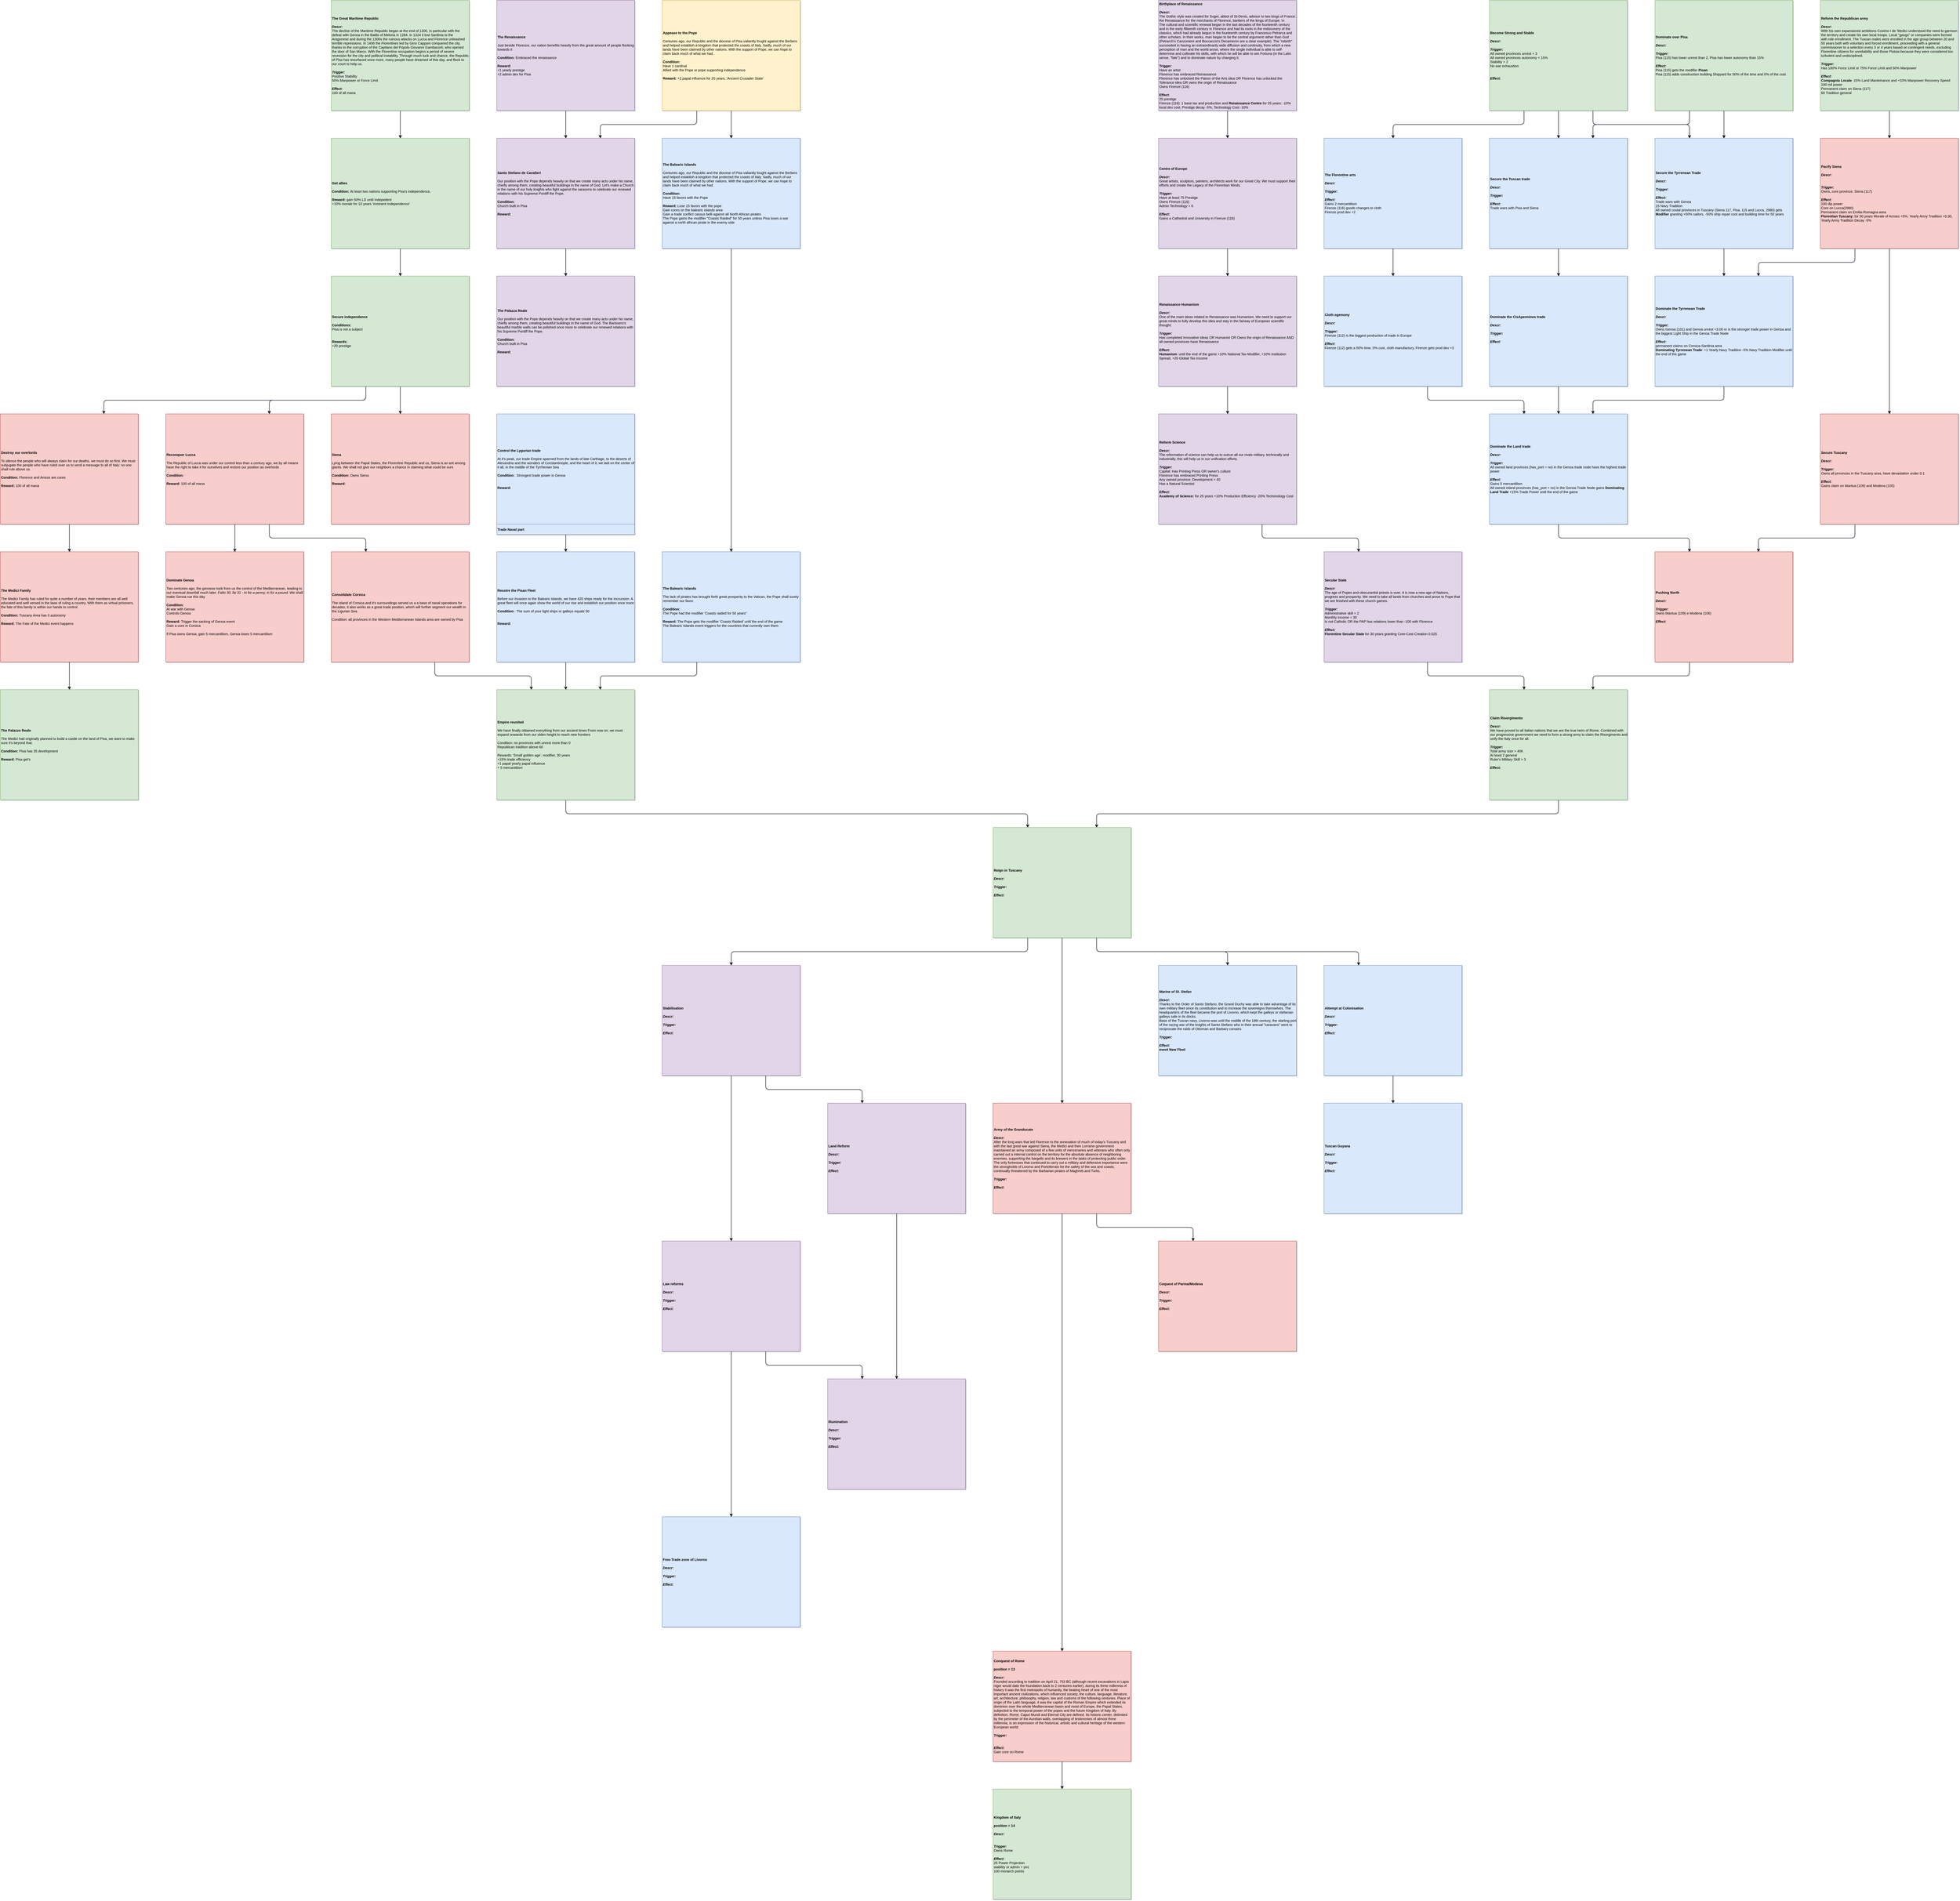 <mxfile version="13.3.1" type="device" pages="2"><diagram id="kzSDAJDjx9IFy4JvHGh8" name="Missions"><mxGraphModel dx="6271" dy="4867" grid="1" gridSize="10" guides="1" tooltips="1" connect="1" arrows="1" fold="1" page="1" pageScale="1" pageWidth="827" pageHeight="1169" math="0" shadow="1"><root><mxCell id="0"/><mxCell id="1" parent="0"/><mxCell id="w6SWjsJNd_PJqNKlExnE-12" value="" style="edgeStyle=orthogonalEdgeStyle;rounded=0;orthogonalLoop=1;jettySize=auto;html=1;" parent="1" edge="1"><mxGeometry relative="1" as="geometry"><mxPoint x="-1360" y="720.071" as="sourcePoint"/></mxGeometry></mxCell><mxCell id="w6SWjsJNd_PJqNKlExnE-16" value="" style="edgeStyle=orthogonalEdgeStyle;rounded=0;orthogonalLoop=1;jettySize=auto;html=1;" parent="1" edge="1"><mxGeometry relative="1" as="geometry"><mxPoint x="-1360" y="1120.071" as="sourcePoint"/></mxGeometry></mxCell><mxCell id="h8s-hCxMcf2PMTDbwtCN-22" value="" style="edgeStyle=orthogonalEdgeStyle;orthogonalLoop=1;jettySize=auto;html=1;fontSize=18;rounded=0;" parent="1" edge="1"><mxGeometry relative="1" as="geometry"><mxPoint x="-800" y="4240" as="sourcePoint"/></mxGeometry></mxCell><mxCell id="-41bxncdwJOg1mPYOTah-5" value="" style="edgeStyle=orthogonalEdgeStyle;rounded=0;orthogonalLoop=1;jettySize=auto;html=1;fontSize=12;align=left;" parent="1" edge="1"><mxGeometry relative="1" as="geometry"><mxPoint x="681.5" y="640.0" as="sourcePoint"/></mxGeometry></mxCell><mxCell id="-41bxncdwJOg1mPYOTah-7" value="" style="edgeStyle=orthogonalEdgeStyle;rounded=0;orthogonalLoop=1;jettySize=auto;html=1;fontSize=12;align=left;" parent="1" edge="1"><mxGeometry relative="1" as="geometry"><mxPoint x="681.5" y="1000" as="sourcePoint"/></mxGeometry></mxCell><mxCell id="oUKgaUT7NJrd88US_-Vo-12" value="" style="edgeStyle=orthogonalEdgeStyle;orthogonalLoop=1;jettySize=auto;html=1;rounded=1;" parent="1" edge="1"><mxGeometry relative="1" as="geometry"><mxPoint x="2120" y="1720.0" as="sourcePoint"/></mxGeometry></mxCell><mxCell id="lxvOAFcSYASEFJ2wgUHJ-1" style="edgeStyle=orthogonalEdgeStyle;rounded=1;orthogonalLoop=1;jettySize=auto;html=1;exitX=0.5;exitY=1;exitDx=0;exitDy=0;align=left;" parent="1" edge="1"><mxGeometry relative="1" as="geometry"><mxPoint x="2120.471" y="1719.529" as="sourcePoint"/></mxGeometry></mxCell><mxCell id="oUKgaUT7NJrd88US_-Vo-14" value="" style="edgeStyle=orthogonalEdgeStyle;orthogonalLoop=1;jettySize=auto;html=1;rounded=1;" parent="1" edge="1"><mxGeometry relative="1" as="geometry"><mxPoint x="2120" y="2080" as="sourcePoint"/></mxGeometry></mxCell><mxCell id="oUKgaUT7NJrd88US_-Vo-17" style="edgeStyle=orthogonalEdgeStyle;orthogonalLoop=1;jettySize=auto;html=1;exitX=0.5;exitY=1;exitDx=0;exitDy=0;rounded=1;" parent="1" edge="1"><mxGeometry relative="1" as="geometry"><mxPoint x="1640.471" y="2079.529" as="sourcePoint"/></mxGeometry></mxCell><mxCell id="Y1A-uAklqQ5wONbZMg3W-27" value="&lt;div style=&quot;font-size: 10px;&quot;&gt;&lt;div style=&quot;font-size: 10px;&quot;&gt;&lt;b style=&quot;font-size: 10px;&quot;&gt;Kingdom of Italy&lt;/b&gt;&lt;br style=&quot;font-size: 10px;&quot;&gt;&lt;/div&gt;&lt;div style=&quot;font-size: 10px;&quot;&gt;&lt;br style=&quot;font-size: 10px;&quot;&gt;&lt;/div&gt;&lt;div style=&quot;font-size: 10px;&quot;&gt;&lt;b style=&quot;font-size: 10px;&quot;&gt;position = 14&lt;/b&gt;&lt;/div&gt;&lt;div style=&quot;font-size: 10px;&quot;&gt;&lt;br style=&quot;font-size: 10px;&quot;&gt;&lt;/div&gt;&lt;div style=&quot;font-size: 10px;&quot;&gt;&lt;i style=&quot;font-size: 10px;&quot;&gt;&lt;b style=&quot;font-size: 10px;&quot;&gt;Descr:&lt;/b&gt;&lt;/i&gt;&lt;/div&gt;&lt;div style=&quot;font-size: 10px;&quot;&gt;&lt;div style=&quot;font-size: 10px;&quot;&gt;&lt;br style=&quot;font-size: 10px;&quot;&gt;&lt;/div&gt;&lt;/div&gt;&lt;div style=&quot;font-size: 10px;&quot;&gt;&lt;br style=&quot;font-size: 10px;&quot;&gt;&lt;/div&gt;&lt;div style=&quot;font-size: 10px;&quot;&gt;&lt;b style=&quot;font-size: 10px;&quot;&gt;&lt;i style=&quot;font-size: 10px;&quot;&gt;Trigger:&lt;/i&gt;&lt;/b&gt;&lt;/div&gt;&lt;span style=&quot;font-size: 10px;&quot;&gt;Owns Rome&lt;/span&gt;&lt;br style=&quot;font-size: 10px;&quot;&gt;&lt;div style=&quot;font-size: 10px;&quot;&gt;&lt;br style=&quot;font-size: 10px;&quot;&gt;&lt;/div&gt;&lt;div style=&quot;font-size: 10px;&quot;&gt;&lt;b style=&quot;font-size: 10px;&quot;&gt;&lt;i style=&quot;font-size: 10px;&quot;&gt;Effect:&lt;/i&gt;&lt;/b&gt;&lt;/div&gt;&lt;div style=&quot;font-size: 10px;&quot;&gt;25 Power Projection&lt;br style=&quot;font-size: 10px;&quot;&gt;&lt;/div&gt;&lt;div style=&quot;font-size: 10px;&quot;&gt;stability or admin = yes&amp;nbsp;&lt;/div&gt;&lt;div style=&quot;font-size: 10px;&quot;&gt;100 monarch points&lt;/div&gt;&lt;/div&gt;" style="rounded=0;whiteSpace=wrap;html=1;fillColor=#d5e8d4;strokeColor=#82b366;fontSize=10;align=left;" parent="1" vertex="1"><mxGeometry x="960" y="2790" width="400" height="320" as="geometry"/></mxCell><mxCell id="Y1A-uAklqQ5wONbZMg3W-28" style="edgeStyle=orthogonalEdgeStyle;orthogonalLoop=1;jettySize=auto;html=1;exitX=0.5;exitY=1;exitDx=0;exitDy=0;rounded=1;" parent="1" source="Y1A-uAklqQ5wONbZMg3W-29" target="Y1A-uAklqQ5wONbZMg3W-27" edge="1"><mxGeometry relative="1" as="geometry"/></mxCell><mxCell id="Y1A-uAklqQ5wONbZMg3W-29" value="&lt;div style=&quot;font-size: 10px;&quot;&gt;&lt;b style=&quot;font-size: 10px;&quot;&gt;Conquest of Rome&lt;br style=&quot;font-size: 10px;&quot;&gt;&lt;/b&gt;&lt;/div&gt;&lt;div style=&quot;font-size: 10px;&quot;&gt;&lt;b style=&quot;font-size: 10px;&quot;&gt;&lt;br style=&quot;font-size: 10px;&quot;&gt;&lt;/b&gt;&lt;/div&gt;&lt;div style=&quot;font-size: 10px;&quot;&gt;&lt;b style=&quot;font-size: 10px;&quot;&gt;position = 13&lt;/b&gt;&lt;/div&gt;&lt;div style=&quot;font-size: 10px;&quot;&gt;&lt;b style=&quot;font-size: 10px;&quot;&gt;&lt;br style=&quot;font-size: 10px;&quot;&gt;&lt;/b&gt;&lt;/div&gt;&lt;div style=&quot;font-size: 10px;&quot;&gt;&lt;b style=&quot;font-size: 10px;&quot;&gt;&lt;i style=&quot;font-size: 10px;&quot;&gt;Descr:&lt;/i&gt;&lt;/b&gt;&lt;/div&gt;&lt;div style=&quot;font-size: 10px;&quot;&gt;Founded according to tradition on April 21, 753 BC (although recent excavations in Lapis niger would date the foundation back to 2 centuries earlier), during its three millennia of history it was the first metropolis of humanity, the beating heart of one of the most important ancient civilizations, which influenced society, the culture, language, literature, art, architecture, philosophy, religion, law and customs of the following centuries. Place of origin of the Latin language, it was the capital of the Roman Empire which extended its dominion over the whole Mediterranean basin and most of Europe, the Papal States, subjected to the temporal power of the popes and the future Kingdom of Italy. By definition, Rome, Caput Mundi and Eternal City are defined. Its historic center, delimited by the perimeter of the Aurelian walls, overlapping of testimonies of almost three millennia, is an expression of the historical, artistic and cultural heritage of the western European world.&lt;br style=&quot;font-size: 10px;&quot;&gt;&lt;/div&gt;&lt;div style=&quot;font-size: 10px;&quot;&gt;&lt;br style=&quot;font-size: 10px;&quot;&gt;&lt;/div&gt;&lt;div style=&quot;font-size: 10px;&quot;&gt;&lt;b style=&quot;font-size: 10px;&quot;&gt;&lt;i style=&quot;font-size: 10px;&quot;&gt;Trigger:&lt;/i&gt;&lt;/b&gt;&lt;/div&gt;&lt;div style=&quot;font-size: 10px;&quot;&gt;&lt;br style=&quot;font-size: 10px;&quot;&gt;&lt;/div&gt;&lt;div style=&quot;font-size: 10px;&quot;&gt;&lt;br style=&quot;font-size: 10px;&quot;&gt;&lt;/div&gt;&lt;div style=&quot;font-size: 10px;&quot;&gt;&lt;b style=&quot;font-size: 10px;&quot;&gt;&lt;i style=&quot;font-size: 10px;&quot;&gt;Effect:&lt;/i&gt;&lt;/b&gt;&lt;/div&gt;Gain core on Rome" style="rounded=0;whiteSpace=wrap;html=1;align=left;fontSize=10;fillColor=#f8cecc;strokeColor=#b85450;fontColor=#000000;" parent="1" vertex="1"><mxGeometry x="960" y="2390" width="400" height="320" as="geometry"/></mxCell><mxCell id="XOXAKYjaKUVTAuJZyVki-1" style="edgeStyle=orthogonalEdgeStyle;orthogonalLoop=1;jettySize=auto;html=1;exitX=0.25;exitY=1;exitDx=0;exitDy=0;align=left;rounded=1;" parent="1" source="XOXAKYjaKUVTAuJZyVki-4" target="XOXAKYjaKUVTAuJZyVki-8" edge="1"><mxGeometry relative="1" as="geometry"/></mxCell><mxCell id="XOXAKYjaKUVTAuJZyVki-2" style="edgeStyle=orthogonalEdgeStyle;orthogonalLoop=1;jettySize=auto;html=1;exitX=0.5;exitY=1;exitDx=0;exitDy=0;align=left;rounded=1;" parent="1" source="XOXAKYjaKUVTAuJZyVki-4" target="XOXAKYjaKUVTAuJZyVki-41" edge="1"><mxGeometry relative="1" as="geometry"/></mxCell><mxCell id="XOXAKYjaKUVTAuJZyVki-3" style="edgeStyle=orthogonalEdgeStyle;orthogonalLoop=1;jettySize=auto;html=1;exitX=0.75;exitY=1;exitDx=0;exitDy=0;align=left;rounded=1;entryX=0.25;entryY=0;entryDx=0;entryDy=0;" parent="1" source="XOXAKYjaKUVTAuJZyVki-4" target="XOXAKYjaKUVTAuJZyVki-10" edge="1"><mxGeometry relative="1" as="geometry"/></mxCell><mxCell id="XOXAKYjaKUVTAuJZyVki-4" value="&lt;div style=&quot;font-size: 10px;&quot;&gt;Become Strong and Stable&lt;/div&gt;&lt;div style=&quot;font-size: 10px;&quot;&gt;&lt;br style=&quot;font-size: 10px;&quot;&gt;&lt;/div&gt;&lt;div style=&quot;font-size: 10px;&quot;&gt;&lt;i style=&quot;font-size: 10px;&quot;&gt;Descr:&lt;/i&gt;&lt;/div&gt;&lt;div style=&quot;font-size: 10px;&quot;&gt;&lt;i style=&quot;font-size: 10px;&quot;&gt;&lt;br style=&quot;font-size: 10px;&quot;&gt;&lt;/i&gt;&lt;/div&gt;&lt;div style=&quot;font-size: 10px;&quot;&gt;&lt;i style=&quot;font-size: 10px;&quot;&gt;Trigger:&lt;/i&gt;&lt;/div&gt;&lt;div style=&quot;font-size: 10px;&quot;&gt;&lt;span style=&quot;font-weight: 400; font-size: 10px;&quot;&gt;All owned provinces unrest &amp;lt; 3&lt;/span&gt;&lt;/div&gt;&lt;div style=&quot;font-size: 10px;&quot;&gt;&lt;span style=&quot;font-weight: 400; font-size: 10px;&quot;&gt;All owned provinces autonomy &amp;lt; 15%&lt;/span&gt;&lt;/div&gt;&lt;div style=&quot;font-size: 10px;&quot;&gt;&lt;span style=&quot;font-weight: 400; font-size: 10px;&quot;&gt;Stability &amp;gt; 2&lt;/span&gt;&lt;/div&gt;&lt;div style=&quot;font-size: 10px;&quot;&gt;&lt;span style=&quot;font-weight: 400; font-size: 10px;&quot;&gt;No war exhaustion&lt;/span&gt;&lt;/div&gt;&lt;div style=&quot;font-size: 10px;&quot;&gt;&lt;span style=&quot;font-weight: 400; font-size: 10px;&quot;&gt;&lt;br style=&quot;font-size: 10px;&quot;&gt;&lt;/span&gt;&lt;/div&gt;&lt;div style=&quot;font-size: 10px;&quot;&gt;&lt;i style=&quot;font-size: 10px;&quot;&gt;&lt;br style=&quot;font-size: 10px;&quot;&gt;&lt;/i&gt;&lt;/div&gt;&lt;div style=&quot;font-size: 10px;&quot;&gt;&lt;i style=&quot;font-size: 10px;&quot;&gt;Effect:&lt;/i&gt;&lt;/div&gt;" style="rounded=0;whiteSpace=wrap;html=1;align=left;fontSize=10;fontStyle=1;fillColor=#d5e8d4;strokeColor=#82b366;" parent="1" vertex="1"><mxGeometry x="2400" y="-2400" width="400" height="320" as="geometry"/></mxCell><mxCell id="XOXAKYjaKUVTAuJZyVki-5" style="edgeStyle=orthogonalEdgeStyle;rounded=1;orthogonalLoop=1;jettySize=auto;html=1;exitX=0.25;exitY=1;exitDx=0;exitDy=0;entryX=0.75;entryY=0;entryDx=0;entryDy=0;" parent="1" source="XOXAKYjaKUVTAuJZyVki-6" target="XOXAKYjaKUVTAuJZyVki-41" edge="1"><mxGeometry relative="1" as="geometry"/></mxCell><mxCell id="W21TiWzOYsE15reQZHl0-1" style="edgeStyle=orthogonalEdgeStyle;rounded=1;orthogonalLoop=1;jettySize=auto;html=1;exitX=0.5;exitY=1;exitDx=0;exitDy=0;" edge="1" parent="1" source="XOXAKYjaKUVTAuJZyVki-6" target="XOXAKYjaKUVTAuJZyVki-10"><mxGeometry relative="1" as="geometry"/></mxCell><mxCell id="XOXAKYjaKUVTAuJZyVki-6" value="&lt;div style=&quot;font-size: 10px;&quot;&gt;Dominate over Pisa&lt;/div&gt;&lt;div style=&quot;font-size: 10px;&quot;&gt;&lt;br style=&quot;font-size: 10px;&quot;&gt;&lt;/div&gt;&lt;div style=&quot;font-size: 10px;&quot;&gt;&lt;i style=&quot;font-size: 10px;&quot;&gt;Descr:&lt;/i&gt;&lt;/div&gt;&lt;div style=&quot;font-size: 10px;&quot;&gt;&lt;i style=&quot;font-size: 10px;&quot;&gt;&lt;br style=&quot;font-size: 10px;&quot;&gt;&lt;/i&gt;&lt;/div&gt;&lt;div style=&quot;font-size: 10px;&quot;&gt;&lt;i style=&quot;font-size: 10px;&quot;&gt;Trigger:&lt;/i&gt;&lt;/div&gt;&lt;div style=&quot;font-size: 10px;&quot;&gt;&lt;span style=&quot;font-weight: normal; font-size: 10px;&quot;&gt;Pisa (115) has lower unrest than 2, Pisa has lower autonomy than 15%&lt;/span&gt;&lt;/div&gt;&lt;div style=&quot;font-size: 10px;&quot;&gt;&lt;i style=&quot;font-size: 10px;&quot;&gt;&lt;br style=&quot;font-size: 10px;&quot;&gt;&lt;/i&gt;&lt;/div&gt;&lt;div style=&quot;font-size: 10px;&quot;&gt;&lt;i style=&quot;font-size: 10px;&quot;&gt;Effect:&lt;/i&gt;&lt;/div&gt;&lt;div style=&quot;font-size: 10px;&quot;&gt;&lt;span style=&quot;font-weight: normal; font-size: 10px;&quot;&gt;Pisa (115) gets the modifier &lt;/span&gt;Pisan&lt;/div&gt;&lt;div style=&quot;font-size: 10px;&quot;&gt;&lt;span style=&quot;font-weight: 400; font-size: 10px;&quot;&gt;Pisa (115) adds construction building Shipyard for 50% of the time and 0% of the cost&lt;/span&gt;&lt;/div&gt;" style="rounded=0;whiteSpace=wrap;html=1;align=left;fontSize=10;fontStyle=1;fillColor=#d5e8d4;strokeColor=#82b366;" parent="1" vertex="1"><mxGeometry x="2880" y="-2400" width="400" height="320" as="geometry"/></mxCell><mxCell id="XOXAKYjaKUVTAuJZyVki-7" value="" style="edgeStyle=orthogonalEdgeStyle;orthogonalLoop=1;jettySize=auto;html=1;rounded=1;" parent="1" source="XOXAKYjaKUVTAuJZyVki-8" target="XOXAKYjaKUVTAuJZyVki-45" edge="1"><mxGeometry relative="1" as="geometry"/></mxCell><mxCell id="XOXAKYjaKUVTAuJZyVki-8" value="&lt;div style=&quot;font-size: 10px;&quot;&gt;&lt;b style=&quot;font-size: 10px;&quot;&gt;The Florentine arts&lt;/b&gt;&lt;/div&gt;&lt;div style=&quot;font-size: 10px;&quot;&gt;&lt;b style=&quot;font-size: 10px;&quot;&gt;&lt;br style=&quot;font-size: 10px;&quot;&gt;&lt;/b&gt;&lt;/div&gt;&lt;div style=&quot;font-size: 10px;&quot;&gt;&lt;b style=&quot;font-size: 10px;&quot;&gt;&lt;i style=&quot;font-size: 10px;&quot;&gt;Descr:&lt;/i&gt;&lt;/b&gt;&lt;/div&gt;&lt;div style=&quot;font-size: 10px;&quot;&gt;&lt;b style=&quot;font-size: 10px;&quot;&gt;&lt;i style=&quot;font-size: 10px;&quot;&gt;&lt;br style=&quot;font-size: 10px;&quot;&gt;&lt;/i&gt;&lt;/b&gt;&lt;/div&gt;&lt;div style=&quot;font-size: 10px;&quot;&gt;&lt;b style=&quot;font-size: 10px;&quot;&gt;&lt;i style=&quot;font-size: 10px;&quot;&gt;Trigger:&lt;/i&gt;&lt;/b&gt;&lt;/div&gt;&lt;div style=&quot;font-size: 10px;&quot;&gt;&lt;b style=&quot;font-size: 10px;&quot;&gt;&lt;i style=&quot;font-size: 10px;&quot;&gt;&lt;br style=&quot;font-size: 10px;&quot;&gt;&lt;/i&gt;&lt;/b&gt;&lt;/div&gt;&lt;div style=&quot;font-size: 10px;&quot;&gt;&lt;b style=&quot;font-size: 10px;&quot;&gt;&lt;i style=&quot;font-size: 10px;&quot;&gt;Effect:&lt;/i&gt;&lt;/b&gt;&lt;/div&gt;&lt;div style=&quot;font-size: 10px;&quot;&gt;Gains 2 mercantilism&lt;/div&gt;&lt;div style=&quot;font-size: 10px;&quot;&gt;Firenze (116) goods changes to cloth&lt;/div&gt;&lt;div style=&quot;font-size: 10px;&quot;&gt;Firenze prod dev +2&lt;/div&gt;" style="rounded=0;whiteSpace=wrap;html=1;align=left;fontSize=10;fillColor=#dae8fc;strokeColor=#6c8ebf;" parent="1" vertex="1"><mxGeometry x="1920" y="-2000" width="400" height="320" as="geometry"/></mxCell><mxCell id="XOXAKYjaKUVTAuJZyVki-9" value="" style="edgeStyle=orthogonalEdgeStyle;orthogonalLoop=1;jettySize=auto;html=1;fontSize=12;align=left;rounded=1;" parent="1" source="XOXAKYjaKUVTAuJZyVki-10" target="XOXAKYjaKUVTAuJZyVki-12" edge="1"><mxGeometry relative="1" as="geometry"/></mxCell><mxCell id="XOXAKYjaKUVTAuJZyVki-10" value="&lt;div style=&quot;font-size: 10px;&quot;&gt;&lt;b style=&quot;font-size: 10px;&quot;&gt;Secure the Tyrrenean Trade&lt;/b&gt;&lt;/div&gt;&lt;div style=&quot;font-size: 10px;&quot;&gt;&lt;b style=&quot;font-size: 10px;&quot;&gt;&lt;br style=&quot;font-size: 10px;&quot;&gt;&lt;/b&gt;&lt;/div&gt;&lt;div style=&quot;font-size: 10px;&quot;&gt;&lt;div style=&quot;font-size: 10px;&quot;&gt;&lt;b style=&quot;font-size: 10px;&quot;&gt;&lt;i style=&quot;font-size: 10px;&quot;&gt;Descr:&lt;/i&gt;&lt;/b&gt;&lt;/div&gt;&lt;div style=&quot;font-size: 10px;&quot;&gt;&lt;b style=&quot;font-size: 10px;&quot;&gt;&lt;i style=&quot;font-size: 10px;&quot;&gt;&lt;br style=&quot;font-size: 10px;&quot;&gt;&lt;/i&gt;&lt;/b&gt;&lt;/div&gt;&lt;div style=&quot;font-size: 10px;&quot;&gt;&lt;b style=&quot;font-size: 10px;&quot;&gt;&lt;i style=&quot;font-size: 10px;&quot;&gt;Trigger:&lt;/i&gt;&lt;/b&gt;&lt;/div&gt;&lt;div style=&quot;font-size: 10px;&quot;&gt;&lt;b style=&quot;font-size: 10px;&quot;&gt;&lt;i style=&quot;font-size: 10px;&quot;&gt;&lt;br style=&quot;font-size: 10px;&quot;&gt;&lt;/i&gt;&lt;/b&gt;&lt;/div&gt;&lt;div style=&quot;font-size: 10px;&quot;&gt;&lt;b style=&quot;font-size: 10px;&quot;&gt;&lt;i style=&quot;font-size: 10px;&quot;&gt;Effect:&lt;/i&gt;&lt;/b&gt;&lt;/div&gt;&lt;div style=&quot;font-size: 10px;&quot;&gt;Trade wars with Genoa&lt;/div&gt;&lt;div style=&quot;font-size: 10px;&quot;&gt;15 Navy Tradition&lt;/div&gt;&lt;div style=&quot;font-size: 10px;&quot;&gt;All owned costal provinces in Tuscany (Siena 117, Pisa, 115 and Lucca, 2980) gets &lt;b style=&quot;font-size: 10px;&quot;&gt;Modifier&lt;/b&gt;&amp;nbsp;granting +50% sailors, -50% ship repari cost and building time for 50 years&lt;/div&gt;&lt;/div&gt;" style="rounded=0;whiteSpace=wrap;html=1;align=left;fontSize=10;fillColor=#dae8fc;strokeColor=#6c8ebf;" parent="1" vertex="1"><mxGeometry x="2880" y="-2000" width="400" height="320" as="geometry"/></mxCell><mxCell id="XOXAKYjaKUVTAuJZyVki-11" style="edgeStyle=orthogonalEdgeStyle;orthogonalLoop=1;jettySize=auto;html=1;exitX=0.5;exitY=1;exitDx=0;exitDy=0;align=left;rounded=1;entryX=0.75;entryY=0;entryDx=0;entryDy=0;" parent="1" source="XOXAKYjaKUVTAuJZyVki-12" target="XOXAKYjaKUVTAuJZyVki-14" edge="1"><mxGeometry relative="1" as="geometry"/></mxCell><mxCell id="XOXAKYjaKUVTAuJZyVki-12" value="&lt;b style=&quot;font-size: 10px;&quot;&gt;Dominate the Tyrrenean Trade&lt;br style=&quot;font-size: 10px;&quot;&gt;&lt;br style=&quot;font-size: 10px;&quot;&gt;&lt;/b&gt;&lt;div style=&quot;font-size: 10px;&quot;&gt;&lt;b style=&quot;font-size: 10px;&quot;&gt;&lt;i style=&quot;font-size: 10px;&quot;&gt;Descr:&lt;/i&gt;&lt;/b&gt;&lt;/div&gt;&lt;div style=&quot;font-size: 10px;&quot;&gt;&lt;b style=&quot;font-size: 10px;&quot;&gt;&lt;i style=&quot;font-size: 10px;&quot;&gt;&lt;br style=&quot;font-size: 10px;&quot;&gt;&lt;/i&gt;&lt;/b&gt;&lt;/div&gt;&lt;div style=&quot;font-size: 10px;&quot;&gt;&lt;b style=&quot;font-size: 10px;&quot;&gt;&lt;i style=&quot;font-size: 10px;&quot;&gt;Trigger:&lt;/i&gt;&lt;/b&gt;&lt;/div&gt;&lt;div style=&quot;font-size: 10px;&quot;&gt;Owns Genoa (101) and Genoa unrest &amp;lt;3.00 or is the stronger trade power in Genoa and the biggest Light Ship in the Genoa Trade Node&lt;/div&gt;&lt;div style=&quot;font-size: 10px;&quot;&gt;&lt;br style=&quot;font-size: 10px;&quot;&gt;&lt;/div&gt;&lt;div style=&quot;font-size: 10px;&quot;&gt;&lt;b style=&quot;font-size: 10px;&quot;&gt;&lt;i style=&quot;font-size: 10px;&quot;&gt;Effect:&lt;/i&gt;&lt;/b&gt;&lt;/div&gt;&lt;div style=&quot;font-size: 10px;&quot;&gt;permanent claims on Corsica-Sardinia area&amp;nbsp;&lt;/div&gt;&lt;div style=&quot;font-size: 10px;&quot;&gt;&lt;b style=&quot;font-size: 10px;&quot;&gt;Dominating Tyrrenean Trade&lt;/b&gt;: +1 Yearly Navy Tradition -5% Navy Tradition Modifier until the end of the game&lt;/div&gt;" style="rounded=0;whiteSpace=wrap;html=1;align=left;fontSize=10;fillColor=#dae8fc;strokeColor=#6c8ebf;" parent="1" vertex="1"><mxGeometry x="2880" y="-1600" width="400" height="320" as="geometry"/></mxCell><mxCell id="XOXAKYjaKUVTAuJZyVki-13" style="edgeStyle=orthogonalEdgeStyle;rounded=1;orthogonalLoop=1;jettySize=auto;html=1;exitX=0.5;exitY=1;exitDx=0;exitDy=0;entryX=0.25;entryY=0;entryDx=0;entryDy=0;" parent="1" source="XOXAKYjaKUVTAuJZyVki-14" target="XOXAKYjaKUVTAuJZyVki-21" edge="1"><mxGeometry relative="1" as="geometry"/></mxCell><mxCell id="XOXAKYjaKUVTAuJZyVki-14" value="&lt;b style=&quot;font-size: 10px;&quot;&gt;Dominate the Land trade&lt;br style=&quot;font-size: 10px;&quot;&gt;&lt;br style=&quot;font-size: 10px;&quot;&gt;&lt;/b&gt;&lt;div style=&quot;font-size: 10px;&quot;&gt;&lt;b style=&quot;font-size: 10px;&quot;&gt;&lt;i style=&quot;font-size: 10px;&quot;&gt;Descr:&lt;/i&gt;&lt;/b&gt;&lt;/div&gt;&lt;div style=&quot;font-size: 10px;&quot;&gt;&lt;b style=&quot;font-size: 10px;&quot;&gt;&lt;i style=&quot;font-size: 10px;&quot;&gt;&lt;br style=&quot;font-size: 10px;&quot;&gt;&lt;/i&gt;&lt;/b&gt;&lt;/div&gt;&lt;div style=&quot;font-size: 10px;&quot;&gt;&lt;b style=&quot;font-size: 10px;&quot;&gt;&lt;i style=&quot;font-size: 10px;&quot;&gt;Trigger:&lt;/i&gt;&lt;/b&gt;&lt;/div&gt;&lt;div style=&quot;font-size: 10px;&quot;&gt;All owned land provinces (has_port = no) in the Genoa trade node have the highest trade power&lt;/div&gt;&lt;div style=&quot;font-size: 10px;&quot;&gt;&lt;b style=&quot;font-size: 10px;&quot;&gt;&lt;i style=&quot;font-size: 10px;&quot;&gt;&lt;br style=&quot;font-size: 10px;&quot;&gt;&lt;/i&gt;&lt;/b&gt;&lt;/div&gt;&lt;div style=&quot;font-size: 10px;&quot;&gt;&lt;b style=&quot;font-size: 10px;&quot;&gt;&lt;i style=&quot;font-size: 10px;&quot;&gt;Effect:&lt;/i&gt;&lt;/b&gt;&lt;/div&gt;&lt;div style=&quot;font-size: 10px;&quot;&gt;Gains 5 mercantilism&lt;/div&gt;&lt;div style=&quot;font-size: 10px;&quot;&gt;All owned inland provinces (has_port = no) in the Genoa Trade Node gains &lt;b style=&quot;font-size: 10px;&quot;&gt;Dominating Land Trade&lt;/b&gt;&amp;nbsp;+15% Trade Power until the end of the game&lt;/div&gt;" style="rounded=0;whiteSpace=wrap;html=1;align=left;fontSize=10;fillColor=#dae8fc;strokeColor=#6c8ebf;" parent="1" vertex="1"><mxGeometry x="2400" y="-1200" width="400" height="320" as="geometry"/></mxCell><mxCell id="XOXAKYjaKUVTAuJZyVki-15" value="" style="edgeStyle=orthogonalEdgeStyle;orthogonalLoop=1;jettySize=auto;html=1;rounded=1;" parent="1" source="XOXAKYjaKUVTAuJZyVki-17" target="XOXAKYjaKUVTAuJZyVki-19" edge="1"><mxGeometry relative="1" as="geometry"/></mxCell><mxCell id="XOXAKYjaKUVTAuJZyVki-16" style="edgeStyle=orthogonalEdgeStyle;rounded=1;orthogonalLoop=1;jettySize=auto;html=1;exitX=0.25;exitY=1;exitDx=0;exitDy=0;entryX=0.75;entryY=0;entryDx=0;entryDy=0;" parent="1" source="XOXAKYjaKUVTAuJZyVki-17" target="XOXAKYjaKUVTAuJZyVki-12" edge="1"><mxGeometry relative="1" as="geometry"/></mxCell><mxCell id="XOXAKYjaKUVTAuJZyVki-17" value="&lt;div style=&quot;font-size: 10px;&quot;&gt;&lt;div style=&quot;font-weight: 400; font-size: 10px;&quot;&gt;&lt;b style=&quot;font-size: 10px;&quot;&gt;Pacify Siena&lt;/b&gt;&lt;/div&gt;&lt;div style=&quot;font-weight: 400; font-size: 10px;&quot;&gt;&lt;b style=&quot;font-size: 10px;&quot;&gt;&lt;br style=&quot;font-size: 10px;&quot;&gt;&lt;/b&gt;&lt;/div&gt;&lt;div style=&quot;font-weight: 400; font-size: 10px;&quot;&gt;&lt;i style=&quot;font-size: 10px;&quot;&gt;&lt;b style=&quot;font-size: 10px;&quot;&gt;Descr:&lt;/b&gt;&lt;/i&gt;&lt;/div&gt;&lt;div style=&quot;font-weight: 400; font-size: 10px;&quot;&gt;&lt;div style=&quot;font-size: 10px;&quot;&gt;&lt;br style=&quot;font-size: 10px;&quot;&gt;&lt;/div&gt;&lt;div style=&quot;font-size: 10px;&quot;&gt;&lt;br style=&quot;font-size: 10px;&quot;&gt;&lt;/div&gt;&lt;/div&gt;&lt;div style=&quot;font-weight: 400; font-size: 10px;&quot;&gt;&lt;b style=&quot;font-size: 10px;&quot;&gt;&lt;i style=&quot;font-size: 10px;&quot;&gt;Trigger:&lt;/i&gt;&lt;/b&gt;&lt;/div&gt;&lt;div style=&quot;font-weight: 400; font-size: 10px;&quot;&gt;Owns, core province: Siena (117)&lt;/div&gt;&lt;div style=&quot;font-weight: 400; font-size: 10px;&quot;&gt;&lt;br style=&quot;font-size: 10px;&quot;&gt;&lt;/div&gt;&lt;div style=&quot;font-weight: 400; font-size: 10px;&quot;&gt;&lt;b style=&quot;font-size: 10px;&quot;&gt;&lt;i style=&quot;font-size: 10px;&quot;&gt;Effect:&lt;/i&gt;&lt;/b&gt;&lt;/div&gt;&lt;div style=&quot;font-weight: 400; font-size: 10px;&quot;&gt;100 dip power&lt;/div&gt;&lt;div style=&quot;font-weight: 400; font-size: 10px;&quot;&gt;Core on Lucca(2980)&lt;/div&gt;&lt;div style=&quot;font-weight: 400; font-size: 10px;&quot;&gt;Permanent claim on Emilia-Romagna area&lt;/div&gt;&lt;div style=&quot;font-weight: 400; font-size: 10px;&quot;&gt;&lt;b style=&quot;font-size: 10px;&quot;&gt;Florentian Tuscany:&lt;/b&gt;&amp;nbsp;for 50 years Morale of Armies +5%, Yearly Army Tradition +0.30, Yearly Army Tradition Decay -5%&lt;/div&gt;&lt;/div&gt;" style="rounded=0;whiteSpace=wrap;html=1;align=left;fontSize=10;fontStyle=1;fillColor=#f8cecc;strokeColor=#b85450;" parent="1" vertex="1"><mxGeometry x="3360" y="-2000" width="400" height="320" as="geometry"/></mxCell><mxCell id="XOXAKYjaKUVTAuJZyVki-18" style="edgeStyle=orthogonalEdgeStyle;rounded=1;orthogonalLoop=1;jettySize=auto;html=1;exitX=0.25;exitY=1;exitDx=0;exitDy=0;entryX=0.75;entryY=0;entryDx=0;entryDy=0;" parent="1" source="XOXAKYjaKUVTAuJZyVki-19" target="XOXAKYjaKUVTAuJZyVki-21" edge="1"><mxGeometry relative="1" as="geometry"/></mxCell><mxCell id="XOXAKYjaKUVTAuJZyVki-19" value="&lt;div style=&quot;font-size: 10px;&quot;&gt;&lt;div style=&quot;font-size: 10px;&quot;&gt;Secure Tuscany&lt;/div&gt;&lt;div style=&quot;font-size: 10px;&quot;&gt;&lt;br style=&quot;font-size: 10px;&quot;&gt;&lt;/div&gt;&lt;div style=&quot;font-size: 10px;&quot;&gt;&lt;div style=&quot;font-size: 10px;&quot;&gt;&lt;i style=&quot;font-size: 10px;&quot;&gt;Descr:&lt;/i&gt;&lt;/div&gt;&lt;div style=&quot;font-size: 10px;&quot;&gt;&lt;i style=&quot;font-size: 10px;&quot;&gt;&lt;br style=&quot;font-size: 10px;&quot;&gt;&lt;/i&gt;&lt;/div&gt;&lt;div style=&quot;font-size: 10px;&quot;&gt;&lt;i style=&quot;font-size: 10px;&quot;&gt;Trigger:&amp;nbsp;&lt;/i&gt;&lt;/div&gt;&lt;div style=&quot;font-size: 10px;&quot;&gt;&lt;span style=&quot;font-weight: normal; font-size: 10px;&quot;&gt;Owns all provinces in the Tuscany area, have devastation under 0.1&lt;/span&gt;&lt;/div&gt;&lt;div style=&quot;font-size: 10px;&quot;&gt;&lt;i style=&quot;font-size: 10px;&quot;&gt;&lt;br style=&quot;font-size: 10px;&quot;&gt;Effect:&amp;nbsp;&lt;/i&gt;&lt;/div&gt;&lt;/div&gt;&lt;div style=&quot;font-size: 10px;&quot;&gt;&lt;span style=&quot;font-weight: normal; font-size: 10px;&quot;&gt;Gains claim on Mantua (109) and Modena (105)&lt;/span&gt;&lt;/div&gt;&lt;/div&gt;" style="rounded=0;whiteSpace=wrap;html=1;align=left;fontSize=10;fontStyle=1;fillColor=#f8cecc;strokeColor=#b85450;" parent="1" vertex="1"><mxGeometry x="3360" y="-1200" width="400" height="320" as="geometry"/></mxCell><mxCell id="XOXAKYjaKUVTAuJZyVki-20" style="edgeStyle=orthogonalEdgeStyle;rounded=1;orthogonalLoop=1;jettySize=auto;html=1;exitX=0.25;exitY=1;exitDx=0;exitDy=0;entryX=0.75;entryY=0;entryDx=0;entryDy=0;" parent="1" source="XOXAKYjaKUVTAuJZyVki-21" target="XOXAKYjaKUVTAuJZyVki-33" edge="1"><mxGeometry relative="1" as="geometry"/></mxCell><mxCell id="XOXAKYjaKUVTAuJZyVki-21" value="&lt;div style=&quot;font-size: 10px;&quot;&gt;Pushing North&lt;/div&gt;&lt;div style=&quot;font-size: 10px;&quot;&gt;&lt;br style=&quot;font-size: 10px;&quot;&gt;&lt;/div&gt;&lt;div style=&quot;font-size: 10px;&quot;&gt;&lt;i style=&quot;font-size: 10px;&quot;&gt;Descr:&lt;/i&gt;&lt;/div&gt;&lt;div style=&quot;font-size: 10px;&quot;&gt;&lt;i style=&quot;font-size: 10px;&quot;&gt;&lt;br style=&quot;font-size: 10px;&quot;&gt;&lt;/i&gt;&lt;/div&gt;&lt;div style=&quot;font-size: 10px;&quot;&gt;&lt;i style=&quot;font-size: 10px;&quot;&gt;Trigger:&amp;nbsp;&lt;/i&gt;&lt;/div&gt;&lt;div style=&quot;font-size: 10px;&quot;&gt;&lt;span style=&quot;font-weight: normal; font-size: 10px;&quot;&gt;Owns Mantua (109) e Modena (106)&lt;/span&gt;&lt;/div&gt;&lt;div style=&quot;font-size: 10px;&quot;&gt;&lt;i style=&quot;font-size: 10px;&quot;&gt;&lt;br style=&quot;font-size: 10px;&quot;&gt;Effect:&amp;nbsp;&lt;/i&gt;&lt;/div&gt;" style="rounded=0;whiteSpace=wrap;html=1;align=left;fontSize=10;fontStyle=1;fillColor=#f8cecc;strokeColor=#b85450;" parent="1" vertex="1"><mxGeometry x="2880" y="-800" width="400" height="320" as="geometry"/></mxCell><mxCell id="XOXAKYjaKUVTAuJZyVki-23" value="" style="edgeStyle=orthogonalEdgeStyle;orthogonalLoop=1;jettySize=auto;html=1;strokeColor=#000000;entryX=0.5;entryY=0;entryDx=0;entryDy=0;rounded=1;" parent="1" source="XOXAKYjaKUVTAuJZyVki-24" target="XOXAKYjaKUVTAuJZyVki-17" edge="1"><mxGeometry relative="1" as="geometry"><mxPoint x="3560" y="-1680" as="targetPoint"/></mxGeometry></mxCell><mxCell id="XOXAKYjaKUVTAuJZyVki-24" value="&lt;div&gt;&lt;div style=&quot;font-size: 10px&quot;&gt;&lt;b style=&quot;font-size: 10px&quot;&gt;Reform the Republican army&lt;/b&gt;&lt;/div&gt;&lt;div style=&quot;font-size: 10px&quot;&gt;&lt;b style=&quot;font-size: 10px&quot;&gt;&lt;br style=&quot;font-size: 10px&quot;&gt;&lt;/b&gt;&lt;/div&gt;&lt;div style=&quot;font-size: 10px&quot;&gt;&lt;i style=&quot;font-size: 10px&quot;&gt;&lt;b style=&quot;font-size: 10px&quot;&gt;Descr:&lt;/b&gt;&lt;/i&gt;&lt;/div&gt;&lt;div&gt;&lt;div&gt;With his own expansionist ambitions Cosimo I de 'Medici understood the need to garrison the territory and create his own local troops. Local &quot;gangs&quot; or companies were formed with role enrollment. The Tuscan males were enrolled in the age group between 20 and 50 years both with voluntary and forced enrollment, proceeding with a general commissioner to a selection every 3 or 4 years based on contingent needs, excluding Florentine citizens for unreliability and those Pistoia because they were considered too turbulent and undisciplined.&lt;br style=&quot;font-size: 10px&quot;&gt;&lt;/div&gt;&lt;div&gt;&lt;br&gt;&lt;/div&gt;&lt;/div&gt;&lt;div style=&quot;font-size: 10px&quot;&gt;&lt;b style=&quot;font-size: 10px&quot;&gt;&lt;i style=&quot;font-size: 10px&quot;&gt;Trigger:&lt;/i&gt;&lt;/b&gt;&lt;/div&gt;&lt;div style=&quot;font-size: 10px&quot;&gt;Has 100% Force Limit or 75% Force Limit and 50% Manpower&lt;/div&gt;&lt;div style=&quot;font-size: 10px&quot;&gt;&lt;br style=&quot;font-size: 10px&quot;&gt;&lt;/div&gt;&lt;div style=&quot;font-size: 10px&quot;&gt;&lt;b style=&quot;font-size: 10px&quot;&gt;&lt;i style=&quot;font-size: 10px&quot;&gt;Effect:&lt;/i&gt;&lt;/b&gt;&lt;/div&gt;&lt;div style=&quot;font-size: 10px&quot;&gt;&lt;b&gt;Compagnia Locale&lt;/b&gt;&amp;nbsp;-15% Land Manteinance and +10% Manpower Recovery Speed&lt;/div&gt;&lt;div style=&quot;font-size: 10px&quot;&gt;100 mil power&lt;/div&gt;&lt;div style=&quot;font-size: 10px&quot;&gt;Permanent claim on Siena (117)&lt;/div&gt;&lt;div style=&quot;font-size: 10px&quot;&gt;60 Tradition general&lt;/div&gt;&lt;/div&gt;" style="rounded=0;whiteSpace=wrap;html=1;align=left;fontSize=10;fillColor=#d5e8d4;strokeColor=#82b366;" parent="1" vertex="1"><mxGeometry x="3360" y="-2400" width="400" height="320" as="geometry"/></mxCell><mxCell id="XOXAKYjaKUVTAuJZyVki-26" style="edgeStyle=orthogonalEdgeStyle;orthogonalLoop=1;jettySize=auto;html=1;exitX=0.5;exitY=1;exitDx=0;exitDy=0;rounded=1;" parent="1" source="XOXAKYjaKUVTAuJZyVki-27" target="XOXAKYjaKUVTAuJZyVki-29" edge="1"><mxGeometry relative="1" as="geometry"/></mxCell><mxCell id="XOXAKYjaKUVTAuJZyVki-27" value="&lt;b style=&quot;font-size: 10px;&quot;&gt;Renaissance Humanism&lt;/b&gt;&lt;br style=&quot;font-size: 10px;&quot;&gt;&lt;div style=&quot;font-size: 10px;&quot;&gt;&lt;b style=&quot;font-size: 10px;&quot;&gt;&lt;br style=&quot;font-size: 10px;&quot;&gt;&lt;/b&gt;&lt;/div&gt;&lt;div style=&quot;font-size: 10px;&quot;&gt;&lt;div style=&quot;font-size: 10px;&quot;&gt;&lt;b style=&quot;font-size: 10px;&quot;&gt;&lt;i style=&quot;font-size: 10px;&quot;&gt;Descr:&lt;/i&gt;&lt;/b&gt;&lt;/div&gt;&lt;div style=&quot;font-size: 10px;&quot;&gt;One of the main ideas related to Renaissance was Humanism. We need to support our great minds to fully develop this idea and stay in the fairway of European scientific thought.&lt;br style=&quot;font-size: 10px;&quot;&gt;&lt;/div&gt;&lt;/div&gt;&lt;div style=&quot;font-size: 10px;&quot;&gt;&lt;br style=&quot;font-size: 10px;&quot;&gt;&lt;/div&gt;&lt;div style=&quot;font-size: 10px;&quot;&gt;&lt;font style=&quot;font-size: 10px;&quot;&gt;&lt;b style=&quot;font-size: 10px;&quot;&gt;&lt;i style=&quot;font-size: 10px;&quot;&gt;Trigger:&lt;/i&gt;&lt;/b&gt;&lt;/font&gt;&lt;/div&gt;&lt;div style=&quot;font-size: 10px;&quot;&gt;&lt;font style=&quot;font-size: 10px;&quot;&gt;Has completed Innovative Ideas OR Humanist OR Owns the origin of Renaissance AND all owned provinces have Renaissance&lt;br style=&quot;font-size: 10px;&quot;&gt;&lt;/font&gt;&lt;/div&gt;&lt;div style=&quot;font-size: 10px;&quot;&gt;&lt;br style=&quot;font-size: 10px;&quot;&gt;&lt;/div&gt;&lt;div style=&quot;font-size: 10px;&quot;&gt;&lt;font style=&quot;font-size: 10px;&quot;&gt;&lt;b style=&quot;font-size: 10px;&quot;&gt;&lt;i style=&quot;font-size: 10px;&quot;&gt;Effect:&lt;/i&gt;&lt;/b&gt;&lt;/font&gt;&lt;/div&gt;&lt;div style=&quot;font-size: 10px;&quot;&gt;&lt;b style=&quot;font-size: 10px;&quot;&gt;Humanism&lt;/b&gt;: until the end of the game +10% National Tax Modifier, +10% Institution Spread, +20 Global Tax Income&lt;/div&gt;" style="rounded=0;whiteSpace=wrap;html=1;align=left;fontSize=10;fillColor=#e1d5e7;strokeColor=#9673a6;" parent="1" vertex="1"><mxGeometry x="1440" y="-1600" width="400" height="320" as="geometry"/></mxCell><mxCell id="XOXAKYjaKUVTAuJZyVki-28" style="edgeStyle=orthogonalEdgeStyle;rounded=1;orthogonalLoop=1;jettySize=auto;html=1;exitX=0.75;exitY=1;exitDx=0;exitDy=0;entryX=0.25;entryY=0;entryDx=0;entryDy=0;" parent="1" source="XOXAKYjaKUVTAuJZyVki-29" target="XOXAKYjaKUVTAuJZyVki-31" edge="1"><mxGeometry relative="1" as="geometry"/></mxCell><mxCell id="XOXAKYjaKUVTAuJZyVki-29" value="&lt;div style=&quot;font-size: 10px;&quot;&gt;&lt;b style=&quot;font-size: 10px;&quot;&gt;Reform Science&lt;/b&gt;&lt;/div&gt;&lt;div style=&quot;font-size: 10px;&quot;&gt;&lt;b style=&quot;font-size: 10px;&quot;&gt;&lt;br style=&quot;font-size: 10px;&quot;&gt;&lt;/b&gt;&lt;/div&gt;&lt;div style=&quot;font-size: 10px;&quot;&gt;&lt;font style=&quot;font-size: 10px;&quot;&gt;&lt;div style=&quot;font-size: 10px;&quot;&gt;&lt;b style=&quot;font-size: 10px;&quot;&gt;&lt;i style=&quot;font-size: 10px;&quot;&gt;Descr:&lt;/i&gt;&lt;/b&gt;&lt;/div&gt;&lt;div style=&quot;font-size: 10px;&quot;&gt;The reformation of science can help us to outrun all our rivals military, technically and industrially, this will help us in our unification efforts.&lt;/div&gt;&lt;div style=&quot;font-size: 10px;&quot;&gt;&lt;b style=&quot;font-size: 10px;&quot;&gt;&lt;i style=&quot;font-size: 10px;&quot;&gt;&lt;br style=&quot;font-size: 10px;&quot;&gt;&lt;/i&gt;&lt;/b&gt;&lt;/div&gt;&lt;/font&gt;&lt;/div&gt;&lt;div style=&quot;font-size: 10px;&quot;&gt;&lt;font style=&quot;font-size: 10px;&quot;&gt;&lt;b style=&quot;font-size: 10px;&quot;&gt;&lt;i style=&quot;font-size: 10px;&quot;&gt;Trigger:&lt;/i&gt;&lt;/b&gt;&lt;/font&gt;&lt;/div&gt;&lt;div style=&quot;font-size: 10px;&quot;&gt;Capital: Has Printing Press OR owner's culture&lt;/div&gt;&lt;div style=&quot;font-size: 10px;&quot;&gt;Florence has embraced Printing Press&lt;/div&gt;&lt;div style=&quot;font-size: 10px;&quot;&gt;Any owned province: Development &amp;gt; 40&lt;/div&gt;&lt;div style=&quot;font-size: 10px;&quot;&gt;Has a Natural Scientist&lt;/div&gt;&lt;div style=&quot;font-size: 10px;&quot;&gt;&lt;br style=&quot;font-size: 10px;&quot;&gt;&lt;/div&gt;&lt;div style=&quot;font-size: 10px;&quot;&gt;&lt;font style=&quot;font-size: 10px;&quot;&gt;&lt;b style=&quot;font-size: 10px;&quot;&gt;&lt;i style=&quot;font-size: 10px;&quot;&gt;Effect:&lt;/i&gt;&lt;/b&gt;&lt;/font&gt;&lt;/div&gt;&lt;div style=&quot;font-size: 10px;&quot;&gt;&lt;b style=&quot;font-size: 10px;&quot;&gt;Academy of Science:&lt;/b&gt;&amp;nbsp;for 25 years +10% Production Efficiency -20% Techonology Cost&lt;/div&gt;" style="rounded=0;whiteSpace=wrap;html=1;align=left;fontSize=10;fillColor=#e1d5e7;strokeColor=#9673a6;verticalAlign=middle;labelBackgroundColor=none;labelBorderColor=none;horizontal=1;" parent="1" vertex="1"><mxGeometry x="1440" y="-1200" width="400" height="320" as="geometry"/></mxCell><mxCell id="XOXAKYjaKUVTAuJZyVki-30" style="edgeStyle=orthogonalEdgeStyle;rounded=1;orthogonalLoop=1;jettySize=auto;html=1;exitX=0.75;exitY=1;exitDx=0;exitDy=0;entryX=0.25;entryY=0;entryDx=0;entryDy=0;" parent="1" source="XOXAKYjaKUVTAuJZyVki-31" target="XOXAKYjaKUVTAuJZyVki-33" edge="1"><mxGeometry relative="1" as="geometry"/></mxCell><mxCell id="XOXAKYjaKUVTAuJZyVki-31" value="&lt;div style=&quot;font-size: 10px;&quot;&gt;&lt;b style=&quot;font-size: 10px;&quot;&gt;Secular State&lt;/b&gt;&lt;/div&gt;&lt;div style=&quot;font-size: 10px;&quot;&gt;&lt;b style=&quot;font-size: 10px;&quot;&gt;&lt;br style=&quot;font-size: 10px;&quot;&gt;&lt;/b&gt;&lt;/div&gt;&lt;div style=&quot;font-size: 10px;&quot;&gt;&lt;font style=&quot;font-size: 10px;&quot;&gt;&lt;div style=&quot;font-size: 10px;&quot;&gt;&lt;b style=&quot;font-size: 10px;&quot;&gt;&lt;i style=&quot;font-size: 10px;&quot;&gt;Descr:&lt;/i&gt;&lt;/b&gt;&lt;/div&gt;&lt;div style=&quot;font-size: 10px;&quot;&gt;The age of Popes and obscurantist priests is over. It is now a new age of Nations, progress and prosperity. We need to take all lands from churches and prove to Pope that we are finished with these church games.&lt;/div&gt;&lt;div style=&quot;font-size: 10px;&quot;&gt;&lt;b style=&quot;font-size: 10px;&quot;&gt;&lt;i style=&quot;font-size: 10px;&quot;&gt;&lt;br style=&quot;font-size: 10px;&quot;&gt;&lt;/i&gt;&lt;/b&gt;&lt;/div&gt;&lt;/font&gt;&lt;/div&gt;&lt;div style=&quot;font-size: 10px;&quot;&gt;&lt;div style=&quot;font-size: 10px;&quot;&gt;&lt;b style=&quot;font-size: 10px;&quot;&gt;&lt;i style=&quot;font-size: 10px;&quot;&gt;Trigger:&lt;/i&gt;&lt;/b&gt;&lt;/div&gt;&lt;div style=&quot;font-size: 10px;&quot;&gt;Administrative skill = 2&lt;/div&gt;&lt;div style=&quot;font-size: 10px;&quot;&gt;Monthly Income = 30&lt;/div&gt;&lt;div style=&quot;font-size: 10px;&quot;&gt;Is not Catholic OR the PAP has relations lower than -100 with Florence&lt;/div&gt;&lt;div style=&quot;font-size: 10px;&quot;&gt;&lt;br style=&quot;font-size: 10px;&quot;&gt;&lt;/div&gt;&lt;div style=&quot;font-size: 10px;&quot;&gt;&lt;b style=&quot;font-size: 10px;&quot;&gt;&lt;i style=&quot;font-size: 10px;&quot;&gt;Effect:&lt;/i&gt;&lt;/b&gt;&lt;/div&gt;&lt;div style=&quot;font-size: 10px;&quot;&gt;&lt;b style=&quot;font-size: 10px;&quot;&gt;Florentine Secular State&lt;/b&gt;&amp;nbsp;for 30 years granting Core-Cost Creation 0.025&lt;/div&gt;&lt;/div&gt;" style="rounded=0;whiteSpace=wrap;html=1;align=left;fontSize=10;fillColor=#e1d5e7;strokeColor=#9673a6;verticalAlign=middle;labelBackgroundColor=none;labelBorderColor=none;horizontal=1;" parent="1" vertex="1"><mxGeometry x="1920" y="-800" width="400" height="320" as="geometry"/></mxCell><mxCell id="XOXAKYjaKUVTAuJZyVki-32" style="edgeStyle=orthogonalEdgeStyle;rounded=1;orthogonalLoop=1;jettySize=auto;html=1;exitX=0.5;exitY=1;exitDx=0;exitDy=0;entryX=0.75;entryY=0;entryDx=0;entryDy=0;" parent="1" source="XOXAKYjaKUVTAuJZyVki-33" target="XOXAKYjaKUVTAuJZyVki-49" edge="1"><mxGeometry relative="1" as="geometry"/></mxCell><mxCell id="XOXAKYjaKUVTAuJZyVki-33" value="&lt;div style=&quot;font-size: 10px;&quot;&gt;&lt;b style=&quot;font-size: 10px;&quot;&gt;Claim Risorgimento&lt;/b&gt;&lt;/div&gt;&lt;div style=&quot;font-size: 10px;&quot;&gt;&lt;b style=&quot;font-size: 10px;&quot;&gt;&lt;br style=&quot;font-size: 10px;&quot;&gt;&lt;/b&gt;&lt;/div&gt;&lt;div style=&quot;font-size: 10px;&quot;&gt;&lt;font style=&quot;font-size: 10px;&quot;&gt;&lt;div style=&quot;font-size: 10px;&quot;&gt;&lt;b style=&quot;font-size: 10px;&quot;&gt;&lt;i style=&quot;font-size: 10px;&quot;&gt;Descr:&lt;/i&gt;&lt;/b&gt;&lt;/div&gt;&lt;div style=&quot;font-size: 10px;&quot;&gt;We have proved to all Italian nations that we are the true heirs of Rome. Combined with our progressive government we need to form a strong army to claim the Risorgimento and unify the Italy once for all.&lt;br style=&quot;font-size: 10px;&quot;&gt;&lt;/div&gt;&lt;div style=&quot;font-size: 10px;&quot;&gt;&lt;br style=&quot;font-size: 10px;&quot;&gt;&lt;/div&gt;&lt;/font&gt;&lt;/div&gt;&lt;div style=&quot;font-size: 10px;&quot;&gt;&lt;font style=&quot;font-size: 10px;&quot;&gt;&lt;b style=&quot;font-size: 10px;&quot;&gt;&lt;i style=&quot;font-size: 10px;&quot;&gt;Trigger:&lt;/i&gt;&lt;/b&gt;&lt;/font&gt;&lt;/div&gt;&lt;div style=&quot;font-size: 10px;&quot;&gt;Total army size &amp;gt; 40K&lt;/div&gt;&lt;div style=&quot;font-size: 10px;&quot;&gt;At least 2 general&lt;/div&gt;&lt;div style=&quot;font-size: 10px;&quot;&gt;Ruler's Military Skill &amp;gt; 3&lt;/div&gt;&lt;div style=&quot;font-size: 10px;&quot;&gt;&lt;br style=&quot;font-size: 10px;&quot;&gt;&lt;/div&gt;&lt;div style=&quot;font-size: 10px;&quot;&gt;&lt;font style=&quot;font-size: 10px;&quot;&gt;&lt;b style=&quot;font-size: 10px;&quot;&gt;&lt;i style=&quot;font-size: 10px;&quot;&gt;Effect:&lt;/i&gt;&lt;/b&gt;&lt;/font&gt;&lt;/div&gt;&lt;div style=&quot;font-size: 10px;&quot;&gt;&lt;br style=&quot;font-size: 10px;&quot;&gt;&lt;/div&gt;" style="rounded=0;whiteSpace=wrap;html=1;align=left;fontSize=10;fillColor=#d5e8d4;strokeColor=#82b366;verticalAlign=middle;labelBackgroundColor=none;labelBorderColor=none;horizontal=1;" parent="1" vertex="1"><mxGeometry x="2400" y="-400" width="400" height="320" as="geometry"/></mxCell><mxCell id="XOXAKYjaKUVTAuJZyVki-34" style="edgeStyle=orthogonalEdgeStyle;orthogonalLoop=1;jettySize=auto;html=1;exitX=0.5;exitY=1;exitDx=0;exitDy=0;fontSize=12;rounded=1;" parent="1" source="XOXAKYjaKUVTAuJZyVki-35" target="XOXAKYjaKUVTAuJZyVki-37" edge="1"><mxGeometry relative="1" as="geometry"/></mxCell><mxCell id="XOXAKYjaKUVTAuJZyVki-35" value="&lt;div style=&quot;font-size: 10px&quot;&gt;&lt;b style=&quot;font-size: 10px&quot;&gt;Birthplace of Renaissance&lt;/b&gt;&lt;/div&gt;&lt;div style=&quot;font-size: 10px&quot;&gt;&lt;b style=&quot;font-size: 10px&quot;&gt;&lt;br style=&quot;font-size: 10px&quot;&gt;&lt;/b&gt;&lt;/div&gt;&lt;div style=&quot;font-size: 10px&quot;&gt;&lt;b style=&quot;font-size: 10px&quot;&gt;&lt;i style=&quot;font-size: 10px&quot;&gt;Descr:&lt;/i&gt;&lt;/b&gt;&lt;/div&gt;&lt;div style=&quot;font-size: 10px&quot;&gt;The Gothic style was created for Suger, abbot of St-Denis, advisor to two kings of France: the Renaissance for the merchants of Florence, bankers of the kings of Europe. \n&lt;/div&gt;&lt;span class=&quot;VIiyi&quot; lang=&quot;en&quot;&gt;&lt;span class=&quot;JLqJ4b ChMk0b&quot;&gt;&lt;span&gt;The cultural and scientific renewal began in the last decades of the fourteenth century and in the early fifteenth century in Florence and had its roots in the rediscovery of the classics, which had already begun in the fourteenth century by Francesco Petrarca and other scholars.&lt;/span&gt;&lt;/span&gt; &lt;span class=&quot;JLqJ4b ChMk0b&quot;&gt;&lt;span&gt;In their works, man began to be the central argument rather than God (Petrarch's Canzoniere and Boccaccio's Decameron are a clear example).&lt;/span&gt;&lt;/span&gt; &lt;span class=&quot;JLqJ4b ChMk0b&quot;&gt;&lt;span&gt;The &quot;rebirth&quot; succeeded in having an extraordinarily wide diffusion and continuity, from which a new perception of man and the world arose, where the single individual is able to self-determine and cultivate his skills, with which he will be able to win&lt;/span&gt;&lt;/span&gt; &lt;span class=&quot;JLqJ4b ChMk0b&quot;&gt;&lt;span&gt;Fortuna (in the Latin sense, &quot;fate&quot;) and to dominate nature by changing it.&lt;/span&gt;&lt;/span&gt;&lt;/span&gt;&lt;br&gt;&lt;div style=&quot;font-size: 10px&quot;&gt;&lt;span style=&quot;font-size: 10px&quot;&gt;&lt;br style=&quot;font-size: 10px&quot;&gt;&lt;/span&gt;&lt;/div&gt;&lt;div style=&quot;font-size: 10px&quot;&gt;&lt;span style=&quot;font-size: 10px&quot;&gt;&lt;b style=&quot;font-size: 10px&quot;&gt;Trigger&lt;/b&gt;:&lt;/span&gt;&lt;br style=&quot;font-size: 10px&quot;&gt;&lt;/div&gt;&lt;div style=&quot;font-size: 10px&quot;&gt;&lt;div style=&quot;font-size: 10px&quot;&gt;Have an artist&lt;/div&gt;&lt;div style=&quot;font-size: 10px&quot;&gt;Florence has embraced Reinassance&lt;/div&gt;&lt;div style=&quot;font-size: 10px&quot;&gt;Florence has unlocked the Patron of the Arts idea OR Florence has unlocked the Tolerance idea OR owns the origin of Renaissance&lt;/div&gt;&lt;div style=&quot;font-size: 10px&quot;&gt;Owns Firenze (116)&lt;/div&gt;&lt;div style=&quot;font-size: 10px&quot;&gt;&lt;span style=&quot;font-size: 10px&quot;&gt;&lt;br style=&quot;font-size: 10px&quot;&gt;&lt;/span&gt;&lt;/div&gt;&lt;/div&gt;&lt;font style=&quot;font-size: 10px&quot;&gt;&lt;b style=&quot;font-size: 10px&quot;&gt;Effect&lt;/b&gt;:&lt;br style=&quot;font-size: 10px&quot;&gt;25 prestige&lt;br style=&quot;font-size: 10px&quot;&gt;Firenze (116): 1 base tax and production and &lt;b style=&quot;font-size: 10px&quot;&gt;Renaissance Centre&lt;/b&gt;&amp;nbsp;for 25 years: -10% local dev cost, Prestige decay -5%, Technology Cost -10%&lt;br style=&quot;font-size: 10px&quot;&gt;&lt;/font&gt;" style="rounded=0;whiteSpace=wrap;html=1;align=left;fontSize=10;fillColor=#e1d5e7;strokeColor=#9673a6;" parent="1" vertex="1"><mxGeometry x="1440" y="-2400" width="400" height="320" as="geometry"/></mxCell><mxCell id="XOXAKYjaKUVTAuJZyVki-36" style="edgeStyle=orthogonalEdgeStyle;orthogonalLoop=1;jettySize=auto;html=1;exitX=0.5;exitY=1;exitDx=0;exitDy=0;rounded=1;" parent="1" source="XOXAKYjaKUVTAuJZyVki-37" target="XOXAKYjaKUVTAuJZyVki-27" edge="1"><mxGeometry relative="1" as="geometry"/></mxCell><mxCell id="XOXAKYjaKUVTAuJZyVki-37" value="&lt;b style=&quot;font-size: 10px;&quot;&gt;Centre of Europe&lt;/b&gt;&lt;div style=&quot;font-size: 10px;&quot;&gt;&lt;b style=&quot;font-size: 10px;&quot;&gt;&lt;br style=&quot;font-size: 10px;&quot;&gt;&lt;/b&gt;&lt;/div&gt;&lt;div style=&quot;font-size: 10px;&quot;&gt;&lt;font style=&quot;font-size: 10px;&quot;&gt;&lt;div style=&quot;font-size: 10px;&quot;&gt;&lt;b style=&quot;font-size: 10px;&quot;&gt;&lt;i style=&quot;font-size: 10px;&quot;&gt;Descr:&lt;/i&gt;&lt;/b&gt;&lt;/div&gt;&lt;div style=&quot;font-size: 10px;&quot;&gt;Great artists, sculptors, painters, architects work for our Great City. We must support their efforts and create the Legacy of the Florentian Minds.&lt;br style=&quot;font-size: 10px;&quot;&gt;&lt;/div&gt;&lt;div style=&quot;font-size: 10px;&quot;&gt;&lt;br style=&quot;font-size: 10px;&quot;&gt;&lt;/div&gt;&lt;/font&gt;&lt;/div&gt;&lt;div style=&quot;font-size: 10px;&quot;&gt;&lt;font style=&quot;font-size: 10px;&quot;&gt;&lt;b style=&quot;font-size: 10px;&quot;&gt;&lt;i style=&quot;font-size: 10px;&quot;&gt;Trigger:&lt;/i&gt;&lt;/b&gt;&lt;/font&gt;&lt;/div&gt;&lt;div style=&quot;font-size: 10px;&quot;&gt;&lt;/div&gt;&lt;div style=&quot;font-size: 10px;&quot;&gt;Have at least 75 Prestige&lt;/div&gt;&lt;div style=&quot;font-size: 10px;&quot;&gt;Owns Firenze (116)&lt;/div&gt;&lt;div style=&quot;font-size: 10px;&quot;&gt;Admin Technology &amp;gt; 6&lt;/div&gt;&lt;div style=&quot;font-size: 10px;&quot;&gt;&lt;font style=&quot;font-size: 10px;&quot;&gt;&lt;br style=&quot;font-size: 10px;&quot;&gt;&lt;/font&gt;&lt;/div&gt;&lt;font style=&quot;font-size: 10px;&quot;&gt;&lt;b style=&quot;font-size: 10px;&quot;&gt;&lt;i style=&quot;font-size: 10px;&quot;&gt;Effect:&lt;/i&gt;&lt;/b&gt;&lt;br style=&quot;font-size: 10px;&quot;&gt;Gains a Cathedral and University in Firenze (116)&lt;br style=&quot;font-size: 10px;&quot;&gt;&lt;/font&gt;" style="rounded=0;whiteSpace=wrap;html=1;align=left;fontSize=10;fillColor=#e1d5e7;strokeColor=#9673a6;" parent="1" vertex="1"><mxGeometry x="1440" y="-2000" width="400" height="320" as="geometry"/></mxCell><mxCell id="XOXAKYjaKUVTAuJZyVki-40" value="" style="edgeStyle=orthogonalEdgeStyle;orthogonalLoop=1;jettySize=auto;html=1;align=left;rounded=1;" parent="1" source="XOXAKYjaKUVTAuJZyVki-41" target="XOXAKYjaKUVTAuJZyVki-43" edge="1"><mxGeometry relative="1" as="geometry"/></mxCell><mxCell id="XOXAKYjaKUVTAuJZyVki-41" value="&lt;div style=&quot;font-size: 10px;&quot;&gt;&lt;b style=&quot;font-size: 10px;&quot;&gt;Secure the Tuscan trade&lt;/b&gt;&lt;/div&gt;&lt;div style=&quot;font-size: 10px;&quot;&gt;&lt;b style=&quot;font-size: 10px;&quot;&gt;&lt;br style=&quot;font-size: 10px;&quot;&gt;&lt;/b&gt;&lt;/div&gt;&lt;div style=&quot;font-size: 10px;&quot;&gt;&lt;div style=&quot;font-size: 10px;&quot;&gt;&lt;b style=&quot;font-size: 10px;&quot;&gt;&lt;i style=&quot;font-size: 10px;&quot;&gt;Descr:&lt;/i&gt;&lt;/b&gt;&lt;/div&gt;&lt;div style=&quot;font-size: 10px;&quot;&gt;&lt;b style=&quot;font-size: 10px;&quot;&gt;&lt;i style=&quot;font-size: 10px;&quot;&gt;&lt;br style=&quot;font-size: 10px;&quot;&gt;&lt;/i&gt;&lt;/b&gt;&lt;/div&gt;&lt;div style=&quot;font-size: 10px;&quot;&gt;&lt;b style=&quot;font-size: 10px;&quot;&gt;&lt;i style=&quot;font-size: 10px;&quot;&gt;Trigger:&lt;/i&gt;&lt;/b&gt;&lt;/div&gt;&lt;div style=&quot;font-size: 10px;&quot;&gt;&lt;b style=&quot;font-size: 10px;&quot;&gt;&lt;i style=&quot;font-size: 10px;&quot;&gt;&lt;br style=&quot;font-size: 10px;&quot;&gt;&lt;/i&gt;&lt;/b&gt;&lt;/div&gt;&lt;div style=&quot;font-size: 10px;&quot;&gt;&lt;b style=&quot;font-size: 10px;&quot;&gt;&lt;i style=&quot;font-size: 10px;&quot;&gt;Effect:&lt;/i&gt;&lt;/b&gt;&lt;/div&gt;&lt;div style=&quot;font-size: 10px;&quot;&gt;Trade wars with Pisa and Siena&amp;nbsp;&lt;/div&gt;&lt;/div&gt;" style="rounded=0;whiteSpace=wrap;html=1;align=left;fontSize=10;fillColor=#dae8fc;strokeColor=#6c8ebf;" parent="1" vertex="1"><mxGeometry x="2400" y="-2000" width="400" height="320" as="geometry"/></mxCell><mxCell id="XOXAKYjaKUVTAuJZyVki-42" style="edgeStyle=orthogonalEdgeStyle;orthogonalLoop=1;jettySize=auto;html=1;exitX=0.5;exitY=1;exitDx=0;exitDy=0;align=left;rounded=1;" parent="1" source="XOXAKYjaKUVTAuJZyVki-43" target="XOXAKYjaKUVTAuJZyVki-14" edge="1"><mxGeometry relative="1" as="geometry"/></mxCell><mxCell id="XOXAKYjaKUVTAuJZyVki-43" value="&lt;div style=&quot;font-size: 10px;&quot;&gt;&lt;b style=&quot;font-size: 10px;&quot;&gt;Dominate the CisApennines trade&lt;/b&gt;&lt;/div&gt;&lt;div style=&quot;font-size: 10px;&quot;&gt;&lt;b style=&quot;font-size: 10px;&quot;&gt;&lt;br style=&quot;font-size: 10px;&quot;&gt;&lt;/b&gt;&lt;/div&gt;&lt;div style=&quot;font-size: 10px;&quot;&gt;&lt;div style=&quot;font-size: 10px;&quot;&gt;&lt;b style=&quot;font-size: 10px;&quot;&gt;&lt;i style=&quot;font-size: 10px;&quot;&gt;Descr:&lt;/i&gt;&lt;/b&gt;&lt;/div&gt;&lt;div style=&quot;font-size: 10px;&quot;&gt;&lt;b style=&quot;font-size: 10px;&quot;&gt;&lt;i style=&quot;font-size: 10px;&quot;&gt;&lt;br style=&quot;font-size: 10px;&quot;&gt;&lt;/i&gt;&lt;/b&gt;&lt;/div&gt;&lt;div style=&quot;font-size: 10px;&quot;&gt;&lt;b style=&quot;font-size: 10px;&quot;&gt;&lt;i style=&quot;font-size: 10px;&quot;&gt;Trigger:&lt;/i&gt;&lt;/b&gt;&lt;/div&gt;&lt;div style=&quot;font-size: 10px;&quot;&gt;&lt;b style=&quot;font-size: 10px;&quot;&gt;&lt;i style=&quot;font-size: 10px;&quot;&gt;&lt;br style=&quot;font-size: 10px;&quot;&gt;&lt;/i&gt;&lt;/b&gt;&lt;/div&gt;&lt;div style=&quot;font-size: 10px;&quot;&gt;&lt;b style=&quot;font-size: 10px;&quot;&gt;&lt;i style=&quot;font-size: 10px;&quot;&gt;Effect:&lt;/i&gt;&lt;/b&gt;&lt;/div&gt;&lt;div style=&quot;font-size: 10px;&quot;&gt;&lt;b style=&quot;font-size: 10px;&quot;&gt;&lt;i style=&quot;font-size: 10px;&quot;&gt;&lt;br style=&quot;font-size: 10px;&quot;&gt;&lt;/i&gt;&lt;/b&gt;&lt;/div&gt;&lt;/div&gt;" style="rounded=0;whiteSpace=wrap;html=1;align=left;fontSize=10;fillColor=#dae8fc;strokeColor=#6c8ebf;" parent="1" vertex="1"><mxGeometry x="2400" y="-1600" width="400" height="320" as="geometry"/></mxCell><mxCell id="XOXAKYjaKUVTAuJZyVki-44" style="edgeStyle=orthogonalEdgeStyle;orthogonalLoop=1;jettySize=auto;html=1;exitX=0.75;exitY=1;exitDx=0;exitDy=0;align=left;rounded=1;entryX=0.25;entryY=0;entryDx=0;entryDy=0;" parent="1" source="XOXAKYjaKUVTAuJZyVki-45" target="XOXAKYjaKUVTAuJZyVki-14" edge="1"><mxGeometry relative="1" as="geometry"/></mxCell><mxCell id="XOXAKYjaKUVTAuJZyVki-45" value="&lt;b style=&quot;font-size: 10px;&quot;&gt;Cloth egemony&lt;br style=&quot;font-size: 10px;&quot;&gt;&lt;br style=&quot;font-size: 10px;&quot;&gt;&lt;/b&gt;&lt;div style=&quot;font-size: 10px;&quot;&gt;&lt;b style=&quot;font-size: 10px;&quot;&gt;&lt;i style=&quot;font-size: 10px;&quot;&gt;Descr:&lt;/i&gt;&lt;/b&gt;&lt;/div&gt;&lt;div style=&quot;font-size: 10px;&quot;&gt;&lt;b style=&quot;font-size: 10px;&quot;&gt;&lt;i style=&quot;font-size: 10px;&quot;&gt;&lt;br style=&quot;font-size: 10px;&quot;&gt;&lt;/i&gt;&lt;/b&gt;&lt;/div&gt;&lt;div style=&quot;font-size: 10px;&quot;&gt;&lt;b style=&quot;font-size: 10px;&quot;&gt;&lt;i style=&quot;font-size: 10px;&quot;&gt;Trigger:&lt;/i&gt;&lt;/b&gt;&lt;/div&gt;&lt;div style=&quot;font-size: 10px;&quot;&gt;&lt;span style=&quot;font-size: 10px;&quot;&gt;Firenze (112) is the biggest production of trade in Europe&lt;/span&gt;&lt;/div&gt;&lt;div style=&quot;font-size: 10px;&quot;&gt;&lt;b style=&quot;font-size: 10px;&quot;&gt;&lt;i style=&quot;font-size: 10px;&quot;&gt;&lt;br style=&quot;font-size: 10px;&quot;&gt;&lt;/i&gt;&lt;/b&gt;&lt;/div&gt;&lt;div style=&quot;font-size: 10px;&quot;&gt;&lt;b style=&quot;font-size: 10px;&quot;&gt;&lt;i style=&quot;font-size: 10px;&quot;&gt;Effect:&lt;/i&gt;&lt;/b&gt;&lt;/div&gt;&lt;div style=&quot;font-size: 10px;&quot;&gt;Firenze (112) gets a 50% time, 0% cost, cloth manufactury, Firenze gets prod dev +3&lt;/div&gt;" style="rounded=0;whiteSpace=wrap;html=1;align=left;fontSize=10;fillColor=#dae8fc;strokeColor=#6c8ebf;" parent="1" vertex="1"><mxGeometry x="1920" y="-1600" width="400" height="320" as="geometry"/></mxCell><mxCell id="XOXAKYjaKUVTAuJZyVki-46" style="edgeStyle=orthogonalEdgeStyle;rounded=1;orthogonalLoop=1;jettySize=auto;html=1;exitX=0.75;exitY=1;exitDx=0;exitDy=0;fontSize=12;align=left;" parent="1" source="XOXAKYjaKUVTAuJZyVki-49" target="XOXAKYjaKUVTAuJZyVki-63" edge="1"><mxGeometry relative="1" as="geometry"/></mxCell><mxCell id="XOXAKYjaKUVTAuJZyVki-48" style="edgeStyle=orthogonalEdgeStyle;rounded=1;orthogonalLoop=1;jettySize=auto;html=1;exitX=0.25;exitY=1;exitDx=0;exitDy=0;fontSize=12;align=left;" parent="1" source="XOXAKYjaKUVTAuJZyVki-49" target="XOXAKYjaKUVTAuJZyVki-53" edge="1"><mxGeometry relative="1" as="geometry"/></mxCell><mxCell id="dCtamnmhwj9onZVRYanw-10" value="" style="edgeStyle=orthogonalEdgeStyle;rounded=1;orthogonalLoop=1;jettySize=auto;html=1;" edge="1" parent="1" source="XOXAKYjaKUVTAuJZyVki-49" target="dCtamnmhwj9onZVRYanw-9"><mxGeometry relative="1" as="geometry"/></mxCell><mxCell id="dCtamnmhwj9onZVRYanw-13" style="edgeStyle=orthogonalEdgeStyle;rounded=1;orthogonalLoop=1;jettySize=auto;html=1;exitX=0.75;exitY=1;exitDx=0;exitDy=0;entryX=0.25;entryY=0;entryDx=0;entryDy=0;" edge="1" parent="1" source="XOXAKYjaKUVTAuJZyVki-49" target="W21TiWzOYsE15reQZHl0-2"><mxGeometry relative="1" as="geometry"/></mxCell><mxCell id="XOXAKYjaKUVTAuJZyVki-49" value="Reign in Tuscany&lt;div style=&quot;font-weight: 400; font-size: 10px;&quot;&gt;&lt;b style=&quot;font-size: 10px;&quot;&gt;&lt;i style=&quot;font-size: 10px;&quot;&gt;&lt;br class=&quot;Apple-interchange-newline&quot; style=&quot;font-size: 10px;&quot;&gt;Descr:&lt;/i&gt;&lt;/b&gt;&lt;/div&gt;&lt;div style=&quot;font-weight: 400; font-size: 10px;&quot;&gt;&lt;b style=&quot;font-size: 10px;&quot;&gt;&lt;i style=&quot;font-size: 10px;&quot;&gt;&lt;br style=&quot;font-size: 10px;&quot;&gt;&lt;/i&gt;&lt;/b&gt;&lt;/div&gt;&lt;div style=&quot;font-weight: 400; font-size: 10px;&quot;&gt;&lt;b style=&quot;font-size: 10px;&quot;&gt;&lt;i style=&quot;font-size: 10px;&quot;&gt;Trigger:&lt;/i&gt;&lt;/b&gt;&lt;/div&gt;&lt;div style=&quot;font-weight: 400; font-size: 10px;&quot;&gt;&lt;b style=&quot;font-size: 10px;&quot;&gt;&lt;i style=&quot;font-size: 10px;&quot;&gt;&lt;br style=&quot;font-size: 10px;&quot;&gt;&lt;/i&gt;&lt;/b&gt;&lt;/div&gt;&lt;div style=&quot;font-weight: 400; font-size: 10px;&quot;&gt;&lt;b style=&quot;font-size: 10px;&quot;&gt;&lt;i style=&quot;font-size: 10px;&quot;&gt;Effect:&lt;/i&gt;&lt;/b&gt;&lt;/div&gt;" style="rounded=0;whiteSpace=wrap;html=1;align=left;fontSize=10;fontStyle=1;labelBackgroundColor=none;fillColor=#d5e8d4;strokeColor=#82b366;" parent="1" vertex="1"><mxGeometry x="960" width="400" height="320" as="geometry"/></mxCell><mxCell id="dCtamnmhwj9onZVRYanw-11" style="edgeStyle=orthogonalEdgeStyle;rounded=1;orthogonalLoop=1;jettySize=auto;html=1;exitX=0.75;exitY=1;exitDx=0;exitDy=0;entryX=0.25;entryY=0;entryDx=0;entryDy=0;" edge="1" parent="1" source="dCtamnmhwj9onZVRYanw-9" target="XOXAKYjaKUVTAuJZyVki-61"><mxGeometry relative="1" as="geometry"/></mxCell><mxCell id="dCtamnmhwj9onZVRYanw-12" style="edgeStyle=orthogonalEdgeStyle;rounded=1;orthogonalLoop=1;jettySize=auto;html=1;exitX=0.5;exitY=1;exitDx=0;exitDy=0;" edge="1" parent="1" source="dCtamnmhwj9onZVRYanw-9" target="Y1A-uAklqQ5wONbZMg3W-29"><mxGeometry relative="1" as="geometry"/></mxCell><mxCell id="dCtamnmhwj9onZVRYanw-9" value="&lt;div style=&quot;font-weight: 400 ; font-size: 10px&quot;&gt;&lt;b style=&quot;font-size: 10px&quot;&gt;&lt;span style=&quot;font-size: 10px&quot;&gt;Army of the Granducate&lt;/span&gt;&lt;/b&gt;&lt;/div&gt;&lt;div style=&quot;font-weight: 400 ; font-size: 10px&quot;&gt;&lt;b style=&quot;font-size: 10px&quot;&gt;&lt;i style=&quot;font-size: 10px&quot;&gt;&lt;br class=&quot;Apple-interchange-newline&quot; style=&quot;font-size: 10px&quot;&gt;Descr:&lt;/i&gt;&lt;/b&gt;&lt;/div&gt;&lt;div style=&quot;font-weight: 400 ; font-size: 10px&quot;&gt;&lt;span class=&quot;VIiyi&quot; lang=&quot;en&quot;&gt;&lt;span class=&quot;JLqJ4b ChMk0b&quot;&gt;&lt;span&gt;After the long wars that led Florence to the annexation of much of today's Tuscany and with the last great war against Siena, the Medici and then Lorraine government maintained an army composed of a few units of mercenaries and veterans who often only carried out a&lt;/span&gt;&lt;/span&gt; &lt;span class=&quot;JLqJ4b ChMk0b&quot;&gt;&lt;span&gt;internal control on the territory for the absolute absence of neighboring enemies, supporting the bargello and its brewers in the tasks of protecting public order.&lt;/span&gt;&lt;/span&gt; &lt;span class=&quot;JLqJ4b ChMk0b&quot;&gt;&lt;span&gt;The only fortresses that continued to carry out a military and defensive importance were the strongholds of Livorno and Portoferraio for the safety of the sea and coasts, continually threatened by the Barbarian pirates of Maghreb and Turks.&lt;/span&gt;&lt;/span&gt;&lt;/span&gt;&lt;b style=&quot;font-size: 10px&quot;&gt;&lt;i style=&quot;font-size: 10px&quot;&gt;&lt;br style=&quot;font-size: 10px&quot;&gt;&lt;/i&gt;&lt;/b&gt;&lt;/div&gt;&lt;div style=&quot;font-weight: 400 ; font-size: 10px&quot;&gt;&lt;span class=&quot;VIiyi&quot; lang=&quot;en&quot;&gt;&lt;span class=&quot;JLqJ4b ChMk0b&quot;&gt;&lt;span&gt;&lt;br&gt;&lt;/span&gt;&lt;/span&gt;&lt;/span&gt;&lt;/div&gt;&lt;div style=&quot;font-weight: 400 ; font-size: 10px&quot;&gt;&lt;b style=&quot;font-size: 10px&quot;&gt;&lt;i style=&quot;font-size: 10px&quot;&gt;Trigger:&lt;/i&gt;&lt;/b&gt;&lt;/div&gt;&lt;div style=&quot;font-weight: 400 ; font-size: 10px&quot;&gt;&lt;b style=&quot;font-size: 10px&quot;&gt;&lt;i style=&quot;font-size: 10px&quot;&gt;&lt;br style=&quot;font-size: 10px&quot;&gt;&lt;/i&gt;&lt;/b&gt;&lt;/div&gt;&lt;div style=&quot;font-weight: 400 ; font-size: 10px&quot;&gt;&lt;b style=&quot;font-size: 10px&quot;&gt;&lt;i style=&quot;font-size: 10px&quot;&gt;Effect:&lt;/i&gt;&lt;/b&gt;&lt;/div&gt;" style="rounded=0;whiteSpace=wrap;html=1;align=left;fontSize=10;fontStyle=1;labelBackgroundColor=none;fillColor=#f8cecc;strokeColor=#b85450;" vertex="1" parent="1"><mxGeometry x="960" y="800" width="400" height="320" as="geometry"/></mxCell><mxCell id="XOXAKYjaKUVTAuJZyVki-50" style="edgeStyle=orthogonalEdgeStyle;rounded=1;orthogonalLoop=1;jettySize=auto;html=1;exitX=0.75;exitY=1;exitDx=0;exitDy=0;fontSize=12;align=left;entryX=0.25;entryY=0;entryDx=0;entryDy=0;" parent="1" source="XOXAKYjaKUVTAuJZyVki-53" target="XOXAKYjaKUVTAuJZyVki-60" edge="1"><mxGeometry relative="1" as="geometry"/></mxCell><mxCell id="dCtamnmhwj9onZVRYanw-1" style="edgeStyle=orthogonalEdgeStyle;rounded=1;orthogonalLoop=1;jettySize=auto;html=1;exitX=0.5;exitY=1;exitDx=0;exitDy=0;" edge="1" parent="1" source="XOXAKYjaKUVTAuJZyVki-53" target="XOXAKYjaKUVTAuJZyVki-58"><mxGeometry relative="1" as="geometry"/></mxCell><mxCell id="XOXAKYjaKUVTAuJZyVki-53" value="Stabilisation&lt;div style=&quot;font-weight: 400; font-size: 10px;&quot;&gt;&lt;b style=&quot;font-size: 10px;&quot;&gt;&lt;i style=&quot;font-size: 10px;&quot;&gt;&lt;br class=&quot;Apple-interchange-newline&quot; style=&quot;font-size: 10px;&quot;&gt;Descr:&lt;/i&gt;&lt;/b&gt;&lt;/div&gt;&lt;div style=&quot;font-weight: 400; font-size: 10px;&quot;&gt;&lt;b style=&quot;font-size: 10px;&quot;&gt;&lt;i style=&quot;font-size: 10px;&quot;&gt;&lt;br style=&quot;font-size: 10px;&quot;&gt;&lt;/i&gt;&lt;/b&gt;&lt;/div&gt;&lt;div style=&quot;font-weight: 400; font-size: 10px;&quot;&gt;&lt;b style=&quot;font-size: 10px;&quot;&gt;&lt;i style=&quot;font-size: 10px;&quot;&gt;Trigger:&lt;/i&gt;&lt;/b&gt;&lt;/div&gt;&lt;div style=&quot;font-weight: 400; font-size: 10px;&quot;&gt;&lt;b style=&quot;font-size: 10px;&quot;&gt;&lt;i style=&quot;font-size: 10px;&quot;&gt;&lt;br style=&quot;font-size: 10px;&quot;&gt;&lt;/i&gt;&lt;/b&gt;&lt;/div&gt;&lt;div style=&quot;font-weight: 400; font-size: 10px;&quot;&gt;&lt;b style=&quot;font-size: 10px;&quot;&gt;&lt;i style=&quot;font-size: 10px;&quot;&gt;Effect:&lt;/i&gt;&lt;/b&gt;&lt;/div&gt;" style="rounded=0;whiteSpace=wrap;html=1;align=left;fontSize=10;fontStyle=1;labelBackgroundColor=none;fillColor=#e1d5e7;strokeColor=#9673a6;" parent="1" vertex="1"><mxGeometry y="400" width="400" height="320" as="geometry"/></mxCell><mxCell id="XOXAKYjaKUVTAuJZyVki-55" value="Free-Trade zone of Livorno&lt;div style=&quot;font-weight: 400; font-size: 10px;&quot;&gt;&lt;b style=&quot;font-size: 10px;&quot;&gt;&lt;i style=&quot;font-size: 10px;&quot;&gt;&lt;br class=&quot;Apple-interchange-newline&quot; style=&quot;font-size: 10px;&quot;&gt;Descr:&lt;/i&gt;&lt;/b&gt;&lt;/div&gt;&lt;div style=&quot;font-weight: 400; font-size: 10px;&quot;&gt;&lt;b style=&quot;font-size: 10px;&quot;&gt;&lt;i style=&quot;font-size: 10px;&quot;&gt;&lt;br style=&quot;font-size: 10px;&quot;&gt;&lt;/i&gt;&lt;/b&gt;&lt;/div&gt;&lt;div style=&quot;font-weight: 400; font-size: 10px;&quot;&gt;&lt;b style=&quot;font-size: 10px;&quot;&gt;&lt;i style=&quot;font-size: 10px;&quot;&gt;Trigger:&lt;/i&gt;&lt;/b&gt;&lt;/div&gt;&lt;div style=&quot;font-weight: 400; font-size: 10px;&quot;&gt;&lt;b style=&quot;font-size: 10px;&quot;&gt;&lt;i style=&quot;font-size: 10px;&quot;&gt;&lt;br style=&quot;font-size: 10px;&quot;&gt;&lt;/i&gt;&lt;/b&gt;&lt;/div&gt;&lt;div style=&quot;font-weight: 400; font-size: 10px;&quot;&gt;&lt;b style=&quot;font-size: 10px;&quot;&gt;&lt;i style=&quot;font-size: 10px;&quot;&gt;Effect:&lt;/i&gt;&lt;/b&gt;&lt;/div&gt;" style="rounded=0;whiteSpace=wrap;html=1;align=left;fontSize=10;fontStyle=1;labelBackgroundColor=none;fillColor=#dae8fc;strokeColor=#6c8ebf;" parent="1" vertex="1"><mxGeometry y="2000" width="400" height="320" as="geometry"/></mxCell><mxCell id="XOXAKYjaKUVTAuJZyVki-56" value="Illumination&lt;div style=&quot;font-weight: 400; font-size: 10px;&quot;&gt;&lt;b style=&quot;font-size: 10px;&quot;&gt;&lt;i style=&quot;font-size: 10px;&quot;&gt;&lt;br class=&quot;Apple-interchange-newline&quot; style=&quot;font-size: 10px;&quot;&gt;Descr:&lt;/i&gt;&lt;/b&gt;&lt;/div&gt;&lt;div style=&quot;font-weight: 400; font-size: 10px;&quot;&gt;&lt;b style=&quot;font-size: 10px;&quot;&gt;&lt;i style=&quot;font-size: 10px;&quot;&gt;&lt;br style=&quot;font-size: 10px;&quot;&gt;&lt;/i&gt;&lt;/b&gt;&lt;/div&gt;&lt;div style=&quot;font-weight: 400; font-size: 10px;&quot;&gt;&lt;b style=&quot;font-size: 10px;&quot;&gt;&lt;i style=&quot;font-size: 10px;&quot;&gt;Trigger:&lt;/i&gt;&lt;/b&gt;&lt;/div&gt;&lt;div style=&quot;font-weight: 400; font-size: 10px;&quot;&gt;&lt;b style=&quot;font-size: 10px;&quot;&gt;&lt;i style=&quot;font-size: 10px;&quot;&gt;&lt;br style=&quot;font-size: 10px;&quot;&gt;&lt;/i&gt;&lt;/b&gt;&lt;/div&gt;&lt;div style=&quot;font-weight: 400; font-size: 10px;&quot;&gt;&lt;b style=&quot;font-size: 10px;&quot;&gt;&lt;i style=&quot;font-size: 10px;&quot;&gt;Effect:&lt;/i&gt;&lt;/b&gt;&lt;/div&gt;" style="rounded=0;whiteSpace=wrap;html=1;align=left;fontSize=10;fontStyle=1;labelBackgroundColor=none;fillColor=#e1d5e7;strokeColor=#9673a6;" parent="1" vertex="1"><mxGeometry x="480" y="1600" width="400" height="320" as="geometry"/></mxCell><mxCell id="XOXAKYjaKUVTAuJZyVki-118" value="" style="edgeStyle=orthogonalEdgeStyle;rounded=0;orthogonalLoop=1;jettySize=auto;html=1;" parent="1" edge="1"><mxGeometry relative="1" as="geometry"><mxPoint x="680" y="2000" as="targetPoint"/></mxGeometry></mxCell><mxCell id="XOXAKYjaKUVTAuJZyVki-120" value="" style="edgeStyle=orthogonalEdgeStyle;rounded=0;orthogonalLoop=1;jettySize=auto;html=1;" parent="1" edge="1"><mxGeometry relative="1" as="geometry"><mxPoint x="680" y="2400" as="targetPoint"/></mxGeometry></mxCell><mxCell id="dCtamnmhwj9onZVRYanw-5" style="edgeStyle=orthogonalEdgeStyle;rounded=1;orthogonalLoop=1;jettySize=auto;html=1;exitX=0.75;exitY=1;exitDx=0;exitDy=0;entryX=0.25;entryY=0;entryDx=0;entryDy=0;" edge="1" parent="1" source="XOXAKYjaKUVTAuJZyVki-58" target="XOXAKYjaKUVTAuJZyVki-56"><mxGeometry relative="1" as="geometry"/></mxCell><mxCell id="dCtamnmhwj9onZVRYanw-8" style="edgeStyle=orthogonalEdgeStyle;rounded=1;orthogonalLoop=1;jettySize=auto;html=1;exitX=0.5;exitY=1;exitDx=0;exitDy=0;" edge="1" parent="1" source="XOXAKYjaKUVTAuJZyVki-58" target="XOXAKYjaKUVTAuJZyVki-55"><mxGeometry relative="1" as="geometry"/></mxCell><mxCell id="XOXAKYjaKUVTAuJZyVki-58" value="Law reforms&lt;div style=&quot;font-weight: 400; font-size: 10px;&quot;&gt;&lt;b style=&quot;font-size: 10px;&quot;&gt;&lt;i style=&quot;font-size: 10px;&quot;&gt;&lt;br class=&quot;Apple-interchange-newline&quot; style=&quot;font-size: 10px;&quot;&gt;Descr:&lt;/i&gt;&lt;/b&gt;&lt;/div&gt;&lt;div style=&quot;font-weight: 400; font-size: 10px;&quot;&gt;&lt;b style=&quot;font-size: 10px;&quot;&gt;&lt;i style=&quot;font-size: 10px;&quot;&gt;&lt;br style=&quot;font-size: 10px;&quot;&gt;&lt;/i&gt;&lt;/b&gt;&lt;/div&gt;&lt;div style=&quot;font-weight: 400; font-size: 10px;&quot;&gt;&lt;b style=&quot;font-size: 10px;&quot;&gt;&lt;i style=&quot;font-size: 10px;&quot;&gt;Trigger:&lt;/i&gt;&lt;/b&gt;&lt;/div&gt;&lt;div style=&quot;font-weight: 400; font-size: 10px;&quot;&gt;&lt;b style=&quot;font-size: 10px;&quot;&gt;&lt;i style=&quot;font-size: 10px;&quot;&gt;&lt;br style=&quot;font-size: 10px;&quot;&gt;&lt;/i&gt;&lt;/b&gt;&lt;/div&gt;&lt;div style=&quot;font-weight: 400; font-size: 10px;&quot;&gt;&lt;b style=&quot;font-size: 10px;&quot;&gt;&lt;i style=&quot;font-size: 10px;&quot;&gt;Effect:&lt;/i&gt;&lt;/b&gt;&lt;/div&gt;" style="rounded=0;whiteSpace=wrap;html=1;align=left;fontSize=10;fontStyle=1;labelBackgroundColor=none;fillColor=#e1d5e7;strokeColor=#9673a6;" parent="1" vertex="1"><mxGeometry y="1200" width="400" height="320" as="geometry"/></mxCell><mxCell id="dCtamnmhwj9onZVRYanw-6" style="edgeStyle=orthogonalEdgeStyle;rounded=1;orthogonalLoop=1;jettySize=auto;html=1;exitX=0.5;exitY=1;exitDx=0;exitDy=0;" edge="1" parent="1" source="XOXAKYjaKUVTAuJZyVki-60" target="XOXAKYjaKUVTAuJZyVki-56"><mxGeometry relative="1" as="geometry"/></mxCell><mxCell id="XOXAKYjaKUVTAuJZyVki-60" value="Land Reform&lt;div style=&quot;font-weight: 400; font-size: 10px;&quot;&gt;&lt;b style=&quot;font-size: 10px;&quot;&gt;&lt;i style=&quot;font-size: 10px;&quot;&gt;&lt;br class=&quot;Apple-interchange-newline&quot; style=&quot;font-size: 10px;&quot;&gt;Descr:&lt;/i&gt;&lt;/b&gt;&lt;/div&gt;&lt;div style=&quot;font-weight: 400; font-size: 10px;&quot;&gt;&lt;b style=&quot;font-size: 10px;&quot;&gt;&lt;i style=&quot;font-size: 10px;&quot;&gt;&lt;br style=&quot;font-size: 10px;&quot;&gt;&lt;/i&gt;&lt;/b&gt;&lt;/div&gt;&lt;div style=&quot;font-weight: 400; font-size: 10px;&quot;&gt;&lt;b style=&quot;font-size: 10px;&quot;&gt;&lt;i style=&quot;font-size: 10px;&quot;&gt;Trigger:&lt;/i&gt;&lt;/b&gt;&lt;/div&gt;&lt;div style=&quot;font-weight: 400; font-size: 10px;&quot;&gt;&lt;b style=&quot;font-size: 10px;&quot;&gt;&lt;i style=&quot;font-size: 10px;&quot;&gt;&lt;br style=&quot;font-size: 10px;&quot;&gt;&lt;/i&gt;&lt;/b&gt;&lt;/div&gt;&lt;div style=&quot;font-weight: 400; font-size: 10px;&quot;&gt;&lt;b style=&quot;font-size: 10px;&quot;&gt;&lt;i style=&quot;font-size: 10px;&quot;&gt;Effect:&lt;/i&gt;&lt;/b&gt;&lt;/div&gt;" style="rounded=0;whiteSpace=wrap;html=1;align=left;fontSize=10;fontStyle=1;labelBackgroundColor=none;fillColor=#e1d5e7;strokeColor=#9673a6;" parent="1" vertex="1"><mxGeometry x="480" y="800" width="400" height="320" as="geometry"/></mxCell><mxCell id="XOXAKYjaKUVTAuJZyVki-61" value="Coquest of Parma/Modena&lt;div style=&quot;font-weight: 400; font-size: 10px;&quot;&gt;&lt;b style=&quot;font-size: 10px;&quot;&gt;&lt;i style=&quot;font-size: 10px;&quot;&gt;&lt;br class=&quot;Apple-interchange-newline&quot; style=&quot;font-size: 10px;&quot;&gt;Descr:&lt;/i&gt;&lt;/b&gt;&lt;/div&gt;&lt;div style=&quot;font-weight: 400; font-size: 10px;&quot;&gt;&lt;b style=&quot;font-size: 10px;&quot;&gt;&lt;i style=&quot;font-size: 10px;&quot;&gt;&lt;br style=&quot;font-size: 10px;&quot;&gt;&lt;/i&gt;&lt;/b&gt;&lt;/div&gt;&lt;div style=&quot;font-weight: 400; font-size: 10px;&quot;&gt;&lt;b style=&quot;font-size: 10px;&quot;&gt;&lt;i style=&quot;font-size: 10px;&quot;&gt;Trigger:&lt;/i&gt;&lt;/b&gt;&lt;/div&gt;&lt;div style=&quot;font-weight: 400; font-size: 10px;&quot;&gt;&lt;b style=&quot;font-size: 10px;&quot;&gt;&lt;i style=&quot;font-size: 10px;&quot;&gt;&lt;br style=&quot;font-size: 10px;&quot;&gt;&lt;/i&gt;&lt;/b&gt;&lt;/div&gt;&lt;div style=&quot;font-weight: 400; font-size: 10px;&quot;&gt;&lt;b style=&quot;font-size: 10px;&quot;&gt;&lt;i style=&quot;font-size: 10px;&quot;&gt;Effect:&lt;/i&gt;&lt;/b&gt;&lt;/div&gt;" style="rounded=0;whiteSpace=wrap;html=1;align=left;fontSize=10;fontStyle=1;labelBackgroundColor=none;fillColor=#f8cecc;strokeColor=#b85450;" parent="1" vertex="1"><mxGeometry x="1440" y="1200" width="400" height="320" as="geometry"/></mxCell><mxCell id="XOXAKYjaKUVTAuJZyVki-63" value="&lt;div style=&quot;font-weight: 400 ; font-size: 10px&quot;&gt;&lt;b style=&quot;font-size: 10px&quot;&gt;&lt;i style=&quot;font-size: 10px&quot;&gt;Marine of St. Stefan&lt;/i&gt;&lt;/b&gt;&lt;/div&gt;&lt;div style=&quot;font-weight: 400 ; font-size: 10px&quot;&gt;&lt;b style=&quot;font-size: 10px&quot;&gt;&lt;i style=&quot;font-size: 10px&quot;&gt;&lt;br class=&quot;Apple-interchange-newline&quot; style=&quot;font-size: 10px&quot;&gt;Descr:&lt;/i&gt;&lt;/b&gt;&lt;/div&gt;&lt;div style=&quot;font-weight: 400 ; font-size: 10px&quot;&gt;&lt;span class=&quot;VIiyi&quot; lang=&quot;en&quot;&gt;&lt;span class=&quot;JLqJ4b ChMk0b&quot;&gt;&lt;span&gt;Thanks to the Order of Santo Stefano, the Grand Duchy was able to take advantage of its own military fleet since its constitution and to increase the sovereigns themselves.&lt;/span&gt;&lt;/span&gt; &lt;span class=&quot;JLqJ4b ChMk0b&quot;&gt;&lt;span&gt;The headquarters of the fleet became the port of Livorno, which kept the galleys or stefanian galleys safe in its docks.&lt;/span&gt;&lt;/span&gt;&lt;span class=&quot;JLqJ4b&quot;&gt;&lt;span&gt;&lt;br&gt;&lt;/span&gt;&lt;/span&gt;&lt;span class=&quot;JLqJ4b ChMk0b&quot;&gt;&lt;span&gt;Base of the Tuscan navy, Livorno was until the middle of the 18th century, the starting port of the racing war of the knights of Santo Stefano who in their annual &quot;caravans&quot; went to reciprocate the raids of Ottoman and Barbary corsairs.&lt;/span&gt;&lt;/span&gt;&lt;/span&gt;&lt;b style=&quot;font-size: 10px&quot;&gt;&lt;i style=&quot;font-size: 10px&quot;&gt;&lt;br style=&quot;font-size: 10px&quot;&gt;&lt;/i&gt;&lt;/b&gt;&lt;/div&gt;&lt;div style=&quot;font-weight: 400 ; font-size: 10px&quot;&gt;&lt;span class=&quot;VIiyi&quot; lang=&quot;en&quot;&gt;&lt;span class=&quot;JLqJ4b ChMk0b&quot;&gt;&lt;span&gt;&lt;br&gt;&lt;/span&gt;&lt;/span&gt;&lt;/span&gt;&lt;/div&gt;&lt;div style=&quot;font-weight: 400 ; font-size: 10px&quot;&gt;&lt;b style=&quot;font-size: 10px&quot;&gt;&lt;i style=&quot;font-size: 10px&quot;&gt;Trigger:&lt;/i&gt;&lt;/b&gt;&lt;/div&gt;&lt;div style=&quot;font-weight: 400 ; font-size: 10px&quot;&gt;&lt;b style=&quot;font-size: 10px&quot;&gt;&lt;i style=&quot;font-size: 10px&quot;&gt;&lt;br style=&quot;font-size: 10px&quot;&gt;&lt;/i&gt;&lt;/b&gt;&lt;/div&gt;&lt;div style=&quot;font-weight: 400 ; font-size: 10px&quot;&gt;&lt;b style=&quot;font-size: 10px&quot;&gt;&lt;i style=&quot;font-size: 10px&quot;&gt;Effect:&lt;/i&gt;&lt;/b&gt;&lt;/div&gt;&lt;div style=&quot;font-size: 10px&quot;&gt;event New Fleet&lt;/div&gt;" style="rounded=0;whiteSpace=wrap;html=1;align=left;fontSize=10;fontStyle=1;labelBackgroundColor=none;fillColor=#dae8fc;strokeColor=#6c8ebf;" parent="1" vertex="1"><mxGeometry x="1440" y="400" width="400" height="320" as="geometry"/></mxCell><mxCell id="W21TiWzOYsE15reQZHl0-4" style="edgeStyle=orthogonalEdgeStyle;rounded=1;orthogonalLoop=1;jettySize=auto;html=1;exitX=0.5;exitY=1;exitDx=0;exitDy=0;" edge="1" parent="1" source="W21TiWzOYsE15reQZHl0-2" target="XOXAKYjaKUVTAuJZyVki-64"><mxGeometry relative="1" as="geometry"/></mxCell><mxCell id="W21TiWzOYsE15reQZHl0-2" value="Attempt at Colonisation&lt;div style=&quot;font-weight: 400; font-size: 10px;&quot;&gt;&lt;b style=&quot;font-size: 10px;&quot;&gt;&lt;i style=&quot;font-size: 10px;&quot;&gt;&lt;br class=&quot;Apple-interchange-newline&quot; style=&quot;font-size: 10px;&quot;&gt;Descr:&lt;/i&gt;&lt;/b&gt;&lt;/div&gt;&lt;div style=&quot;font-weight: 400; font-size: 10px;&quot;&gt;&lt;b style=&quot;font-size: 10px;&quot;&gt;&lt;i style=&quot;font-size: 10px;&quot;&gt;&lt;br style=&quot;font-size: 10px;&quot;&gt;&lt;/i&gt;&lt;/b&gt;&lt;/div&gt;&lt;div style=&quot;font-weight: 400; font-size: 10px;&quot;&gt;&lt;b style=&quot;font-size: 10px;&quot;&gt;&lt;i style=&quot;font-size: 10px;&quot;&gt;Trigger:&lt;/i&gt;&lt;/b&gt;&lt;/div&gt;&lt;div style=&quot;font-weight: 400; font-size: 10px;&quot;&gt;&lt;b style=&quot;font-size: 10px;&quot;&gt;&lt;i style=&quot;font-size: 10px;&quot;&gt;&lt;br style=&quot;font-size: 10px;&quot;&gt;&lt;/i&gt;&lt;/b&gt;&lt;/div&gt;&lt;div style=&quot;font-weight: 400; font-size: 10px;&quot;&gt;&lt;b style=&quot;font-size: 10px;&quot;&gt;&lt;i style=&quot;font-size: 10px;&quot;&gt;Effect:&lt;/i&gt;&lt;/b&gt;&lt;/div&gt;" style="rounded=0;whiteSpace=wrap;html=1;align=left;fontSize=10;fontStyle=1;labelBackgroundColor=none;fillColor=#dae8fc;strokeColor=#6c8ebf;" vertex="1" parent="1"><mxGeometry x="1920" y="400" width="400" height="320" as="geometry"/></mxCell><mxCell id="XOXAKYjaKUVTAuJZyVki-64" value="Tuscan Guyana&lt;div style=&quot;font-weight: 400; font-size: 10px;&quot;&gt;&lt;b style=&quot;font-size: 10px;&quot;&gt;&lt;i style=&quot;font-size: 10px;&quot;&gt;&lt;br class=&quot;Apple-interchange-newline&quot; style=&quot;font-size: 10px;&quot;&gt;Descr:&lt;/i&gt;&lt;/b&gt;&lt;/div&gt;&lt;div style=&quot;font-weight: 400; font-size: 10px;&quot;&gt;&lt;b style=&quot;font-size: 10px;&quot;&gt;&lt;i style=&quot;font-size: 10px;&quot;&gt;&lt;br style=&quot;font-size: 10px;&quot;&gt;&lt;/i&gt;&lt;/b&gt;&lt;/div&gt;&lt;div style=&quot;font-weight: 400; font-size: 10px;&quot;&gt;&lt;b style=&quot;font-size: 10px;&quot;&gt;&lt;i style=&quot;font-size: 10px;&quot;&gt;Trigger:&lt;/i&gt;&lt;/b&gt;&lt;/div&gt;&lt;div style=&quot;font-weight: 400; font-size: 10px;&quot;&gt;&lt;b style=&quot;font-size: 10px;&quot;&gt;&lt;i style=&quot;font-size: 10px;&quot;&gt;&lt;br style=&quot;font-size: 10px;&quot;&gt;&lt;/i&gt;&lt;/b&gt;&lt;/div&gt;&lt;div style=&quot;font-weight: 400; font-size: 10px;&quot;&gt;&lt;b style=&quot;font-size: 10px;&quot;&gt;&lt;i style=&quot;font-size: 10px;&quot;&gt;Effect:&lt;/i&gt;&lt;/b&gt;&lt;/div&gt;" style="rounded=0;whiteSpace=wrap;html=1;align=left;fontSize=10;fontStyle=1;labelBackgroundColor=none;fillColor=#dae8fc;strokeColor=#6c8ebf;" parent="1" vertex="1"><mxGeometry x="1920" y="800" width="400" height="320" as="geometry"/></mxCell><mxCell id="XOXAKYjaKUVTAuJZyVki-65" value="" style="edgeStyle=orthogonalEdgeStyle;rounded=1;orthogonalLoop=1;jettySize=auto;html=1;" parent="1" source="XOXAKYjaKUVTAuJZyVki-66" target="XOXAKYjaKUVTAuJZyVki-68" edge="1"><mxGeometry relative="1" as="geometry"/></mxCell><mxCell id="XOXAKYjaKUVTAuJZyVki-66" value="&lt;b style=&quot;font-size: 10px&quot;&gt;The Great Maritime Republic&lt;br style=&quot;font-size: 10px&quot;&gt;&lt;/b&gt;&lt;br style=&quot;font-size: 10px&quot;&gt;&lt;span class=&quot;VIiyi&quot; lang=&quot;en&quot;&gt;&lt;span class=&quot;JLqJ4b ChMk0b&quot;&gt;&lt;b&gt;&lt;i&gt;Descr:&lt;br&gt;&lt;/i&gt;&lt;/b&gt;The decline of the Maritime Republic began at the end of 1200, in particular with the defeat with Genoa in the Battle of Meloria in 1284. In 1324 it lost Sardinia to the Aragonese and during the 1300s the ruinous attacks on Lucca and Florence unleashed terrible&lt;/span&gt; &lt;span class=&quot;JLqJ4b ChMk0b&quot;&gt;&lt;span&gt;repressions.&lt;/span&gt;&lt;/span&gt; &lt;span class=&quot;JLqJ4b ChMk0b&quot;&gt;&lt;span&gt;In 1406 the Florentines led by Gino Capponi conquered the city, thanks to the corruption of the Capitano del Popolo Giovanni Gambacorti, who opened the door of San Marco.&lt;/span&gt;&lt;/span&gt; &lt;span class=&quot;JLqJ4b ChMk0b&quot;&gt;&lt;span&gt;With the Florentine occupation begins a period of severe recession for the city and political instability.&amp;nbsp;&lt;/span&gt;&lt;/span&gt;&lt;/span&gt;Through much luck and chance, the Republic of Pisa has resurfaced once more, many people have dreamed of this day, and flock to our court to help us.&lt;br style=&quot;font-size: 10px&quot;&gt;&lt;b style=&quot;font-size: 10px&quot;&gt;&lt;br style=&quot;font-size: 10px&quot;&gt;&lt;i&gt;Trigger:&lt;/i&gt;&lt;br&gt;&lt;/b&gt;&lt;span style=&quot;font-size: 10px&quot;&gt;Positive Stability&lt;br&gt;50% Manpower or Force Limit&lt;br style=&quot;font-size: 10px&quot;&gt;&lt;b&gt;&amp;nbsp;&lt;/b&gt;&lt;br style=&quot;font-size: 10px&quot;&gt;&lt;b&gt;&lt;i&gt;Effect:&lt;/i&gt;&lt;br&gt;&lt;/b&gt;&lt;/span&gt;100 of all mana" style="rounded=0;whiteSpace=wrap;html=1;fillColor=#d5e8d4;strokeColor=#82b366;align=left;fontSize=10;" parent="1" vertex="1"><mxGeometry x="-960" y="-2400" width="400" height="320" as="geometry"/></mxCell><mxCell id="XOXAKYjaKUVTAuJZyVki-67" value="" style="edgeStyle=orthogonalEdgeStyle;rounded=1;orthogonalLoop=1;jettySize=auto;html=1;" parent="1" source="XOXAKYjaKUVTAuJZyVki-68" target="XOXAKYjaKUVTAuJZyVki-73" edge="1"><mxGeometry relative="1" as="geometry"/></mxCell><mxCell id="XOXAKYjaKUVTAuJZyVki-68" value="&lt;b style=&quot;font-size: 10px;&quot;&gt;Get allies&lt;br style=&quot;font-size: 10px;&quot;&gt;&lt;br style=&quot;font-size: 10px;&quot;&gt;Condition: &lt;/b&gt;At least two nations supporting Pisa's independence&lt;b style=&quot;font-size: 10px;&quot;&gt;.&lt;br style=&quot;font-size: 10px;&quot;&gt;&lt;br style=&quot;font-size: 10px;&quot;&gt;Reward: &lt;/b&gt;gain 50% LD until indepedent&lt;br style=&quot;font-size: 10px;&quot;&gt;+10% morale for 10 years 'Inminent Independence'" style="rounded=0;whiteSpace=wrap;html=1;fillColor=#d5e8d4;strokeColor=#82b366;align=left;fontSize=10;" parent="1" vertex="1"><mxGeometry x="-960" y="-2000" width="400" height="320" as="geometry"/></mxCell><mxCell id="XOXAKYjaKUVTAuJZyVki-69" value="&lt;b style=&quot;font-size: 10px;&quot;&gt;Siena&lt;br style=&quot;font-size: 10px;&quot;&gt;&lt;/b&gt;&lt;br style=&quot;font-size: 10px;&quot;&gt;Lying between the Papal States, the Florentine Republic and us, Siena is an ant among giants. We shall not give our neighbors a chance in claiming what could be ours&lt;br style=&quot;font-size: 10px;&quot;&gt;&lt;br style=&quot;font-size: 10px;&quot;&gt;&lt;b style=&quot;font-size: 10px;&quot;&gt;Condition:&lt;/b&gt;&amp;nbsp;Owns Siena&lt;b style=&quot;font-size: 10px;&quot;&gt;&lt;br style=&quot;font-size: 10px;&quot;&gt;&amp;nbsp;&lt;br style=&quot;font-size: 10px;&quot;&gt;Reward:&amp;nbsp;&lt;/b&gt;" style="rounded=0;whiteSpace=wrap;html=1;fillColor=#f8cecc;strokeColor=#b85450;align=left;fontSize=10;" parent="1" vertex="1"><mxGeometry x="-960" y="-1200" width="400" height="320" as="geometry"/></mxCell><mxCell id="XOXAKYjaKUVTAuJZyVki-70" value="" style="edgeStyle=orthogonalEdgeStyle;rounded=1;orthogonalLoop=1;jettySize=auto;html=1;" parent="1" source="XOXAKYjaKUVTAuJZyVki-73" target="XOXAKYjaKUVTAuJZyVki-69" edge="1"><mxGeometry relative="1" as="geometry"><mxPoint x="-785" y="-1540" as="targetPoint"/></mxGeometry></mxCell><mxCell id="XOXAKYjaKUVTAuJZyVki-71" style="edgeStyle=orthogonalEdgeStyle;rounded=1;orthogonalLoop=1;jettySize=auto;html=1;exitX=0.25;exitY=1;exitDx=0;exitDy=0;entryX=0.75;entryY=0;entryDx=0;entryDy=0;" parent="1" source="XOXAKYjaKUVTAuJZyVki-73" target="XOXAKYjaKUVTAuJZyVki-99" edge="1"><mxGeometry relative="1" as="geometry"/></mxCell><mxCell id="XOXAKYjaKUVTAuJZyVki-72" style="edgeStyle=orthogonalEdgeStyle;rounded=1;orthogonalLoop=1;jettySize=auto;html=1;exitX=0.25;exitY=1;exitDx=0;exitDy=0;entryX=0.75;entryY=0;entryDx=0;entryDy=0;" parent="1" source="XOXAKYjaKUVTAuJZyVki-73" target="XOXAKYjaKUVTAuJZyVki-79" edge="1"><mxGeometry relative="1" as="geometry"/></mxCell><mxCell id="XOXAKYjaKUVTAuJZyVki-73" value="&lt;b style=&quot;font-size: 10px&quot;&gt;Secure independence&lt;/b&gt;&lt;br style=&quot;font-size: 10px&quot;&gt;&lt;br style=&quot;font-size: 10px&quot;&gt;&lt;b style=&quot;font-size: 10px&quot;&gt;Conditions:&lt;/b&gt;&lt;br style=&quot;font-size: 10px&quot;&gt;Pisa is not a subject&lt;br style=&quot;font-size: 10px&quot;&gt;&lt;br&gt;&lt;br style=&quot;font-size: 10px&quot;&gt;&lt;b style=&quot;font-size: 10px&quot;&gt;Rewards:&lt;br style=&quot;font-size: 10px&quot;&gt;&lt;/b&gt;+20 prestige" style="rounded=0;whiteSpace=wrap;html=1;fillColor=#d5e8d4;strokeColor=#82b366;align=left;fontSize=10;" parent="1" vertex="1"><mxGeometry x="-960" y="-1600" width="400" height="320" as="geometry"/></mxCell><mxCell id="XOXAKYjaKUVTAuJZyVki-74" value="" style="edgeStyle=orthogonalEdgeStyle;rounded=1;orthogonalLoop=1;jettySize=auto;html=1;" parent="1" source="XOXAKYjaKUVTAuJZyVki-76" target="XOXAKYjaKUVTAuJZyVki-81" edge="1"><mxGeometry relative="1" as="geometry"/></mxCell><mxCell id="XOXAKYjaKUVTAuJZyVki-75" style="edgeStyle=orthogonalEdgeStyle;rounded=1;orthogonalLoop=1;jettySize=auto;html=1;exitX=0.25;exitY=1;exitDx=0;exitDy=0;entryX=0.75;entryY=0;entryDx=0;entryDy=0;" parent="1" source="XOXAKYjaKUVTAuJZyVki-76" target="XOXAKYjaKUVTAuJZyVki-92" edge="1"><mxGeometry relative="1" as="geometry"/></mxCell><mxCell id="XOXAKYjaKUVTAuJZyVki-76" value="&lt;b style=&quot;font-size: 10px;&quot;&gt;Appease to the Pope&lt;br style=&quot;font-size: 10px;&quot;&gt;&lt;/b&gt;&lt;br style=&quot;font-size: 10px;&quot;&gt;Centuries ago, our Republic and the diocese of Pisa valiantly fought against the Berbers and helped establish a kingdom that protected the coasts of Italy. Sadly, much of our lands have been claimed by other nations. With the support of Pope, we can hope to claim back much of what we had.&lt;br style=&quot;font-size: 10px;&quot;&gt;&lt;b style=&quot;font-size: 10px;&quot;&gt;&lt;br style=&quot;font-size: 10px;&quot;&gt;Condition:&lt;/b&gt;&amp;nbsp;&lt;br style=&quot;font-size: 10px;&quot;&gt;Have 1 cardinal&lt;br style=&quot;font-size: 10px;&quot;&gt;Allied with the Pope or pope supporting independence&lt;br style=&quot;font-size: 10px;&quot;&gt;&lt;br style=&quot;font-size: 10px;&quot;&gt;&lt;b style=&quot;font-size: 10px;&quot;&gt;Reward: &lt;/b&gt;+2 papal influence for 20 years, 'Ancient Crusader State'" style="rounded=0;whiteSpace=wrap;html=1;fillColor=#fff2cc;strokeColor=#d6b656;align=left;fontSize=10;" parent="1" vertex="1"><mxGeometry y="-2400" width="400" height="320" as="geometry"/></mxCell><mxCell id="XOXAKYjaKUVTAuJZyVki-77" value="" style="edgeStyle=orthogonalEdgeStyle;rounded=1;orthogonalLoop=1;jettySize=auto;html=1;" parent="1" source="XOXAKYjaKUVTAuJZyVki-79" target="XOXAKYjaKUVTAuJZyVki-82" edge="1"><mxGeometry relative="1" as="geometry"/></mxCell><mxCell id="XOXAKYjaKUVTAuJZyVki-78" style="edgeStyle=orthogonalEdgeStyle;rounded=1;orthogonalLoop=1;jettySize=auto;html=1;exitX=0.75;exitY=1;exitDx=0;exitDy=0;entryX=0.25;entryY=0;entryDx=0;entryDy=0;" parent="1" source="XOXAKYjaKUVTAuJZyVki-79" target="XOXAKYjaKUVTAuJZyVki-84" edge="1"><mxGeometry relative="1" as="geometry"/></mxCell><mxCell id="XOXAKYjaKUVTAuJZyVki-79" value="&lt;b style=&quot;font-size: 10px;&quot;&gt;Reconquer Lucca&lt;br style=&quot;font-size: 10px;&quot;&gt;&lt;/b&gt;&lt;br style=&quot;font-size: 10px;&quot;&gt;The Republic of Lucca was under our control less than a century ago, we by all means have the right to take it for ourselves and restore our position as overlords&lt;br style=&quot;font-size: 10px;&quot;&gt;&lt;b style=&quot;font-size: 10px;&quot;&gt;&lt;br style=&quot;font-size: 10px;&quot;&gt;Condition:&lt;/b&gt;&amp;nbsp;&lt;b style=&quot;font-size: 10px;&quot;&gt;&lt;br style=&quot;font-size: 10px;&quot;&gt;&amp;nbsp;&lt;br style=&quot;font-size: 10px;&quot;&gt;Reward: &lt;/b&gt;100 of all mana" style="rounded=0;whiteSpace=wrap;html=1;fillColor=#f8cecc;strokeColor=#b85450;align=left;fontSize=10;" parent="1" vertex="1"><mxGeometry x="-1440" y="-1200" width="400" height="320" as="geometry"/></mxCell><mxCell id="XOXAKYjaKUVTAuJZyVki-80" value="" style="edgeStyle=orthogonalEdgeStyle;rounded=1;orthogonalLoop=1;jettySize=auto;html=1;" parent="1" source="XOXAKYjaKUVTAuJZyVki-81" target="XOXAKYjaKUVTAuJZyVki-88" edge="1"><mxGeometry relative="1" as="geometry"/></mxCell><mxCell id="XOXAKYjaKUVTAuJZyVki-81" value="&lt;b style=&quot;font-size: 10px;&quot;&gt;The Balearic Islands&lt;br style=&quot;font-size: 10px;&quot;&gt;&lt;/b&gt;&lt;br style=&quot;font-size: 10px;&quot;&gt;Centuries ago, our Republic and the diocese of Pisa valiantly fought against the Berbers and helped establish a kingdom that protected the coasts of Italy. Sadly, much of our lands have been claimed by other nations. With the support of Pope, we can hope to claim back much of what we had.&lt;br style=&quot;font-size: 10px;&quot;&gt;&lt;b style=&quot;font-size: 10px;&quot;&gt;&lt;br style=&quot;font-size: 10px;&quot;&gt;Condition:&lt;/b&gt;&amp;nbsp;&lt;br style=&quot;font-size: 10px;&quot;&gt;Have 15 favors with the Pope&lt;br style=&quot;font-size: 10px;&quot;&gt;&lt;br style=&quot;font-size: 10px;&quot;&gt;&lt;b style=&quot;font-size: 10px;&quot;&gt;Reward: &lt;/b&gt;Lose 15 favors with the pope&lt;br style=&quot;font-size: 10px;&quot;&gt;Gain cores on the balearic islands area&lt;br style=&quot;font-size: 10px;&quot;&gt;Gain a trade conflict cassus belli against all North African pirates&lt;br style=&quot;font-size: 10px;&quot;&gt;The Pope gains the modifier &quot;Coasts Raided&quot; for 50 years unless Pisa loses a war against a north african pirate in the enemy side" style="rounded=0;whiteSpace=wrap;html=1;fillColor=#dae8fc;strokeColor=#6c8ebf;align=left;fontSize=10;" parent="1" vertex="1"><mxGeometry y="-2000" width="400" height="320" as="geometry"/></mxCell><mxCell id="XOXAKYjaKUVTAuJZyVki-82" value="&lt;b style=&quot;font-size: 10px;&quot;&gt;Dominate Genoa&lt;br style=&quot;font-size: 10px;&quot;&gt;&lt;/b&gt;&lt;br style=&quot;font-size: 10px;&quot;&gt;Two centuries ago, the gonoese took from us the control of the Mediterranean, leading to our eventual downfall much later. &lt;i style=&quot;font-size: 10px;&quot;&gt;Fatto 30, fai 31 - In for a penny, in for a pound. &lt;/i&gt;We shall make Genoa rue this day&lt;br style=&quot;font-size: 10px;&quot;&gt;&lt;b style=&quot;font-size: 10px;&quot;&gt;&lt;br style=&quot;font-size: 10px;&quot;&gt;Condition:&lt;/b&gt;&amp;nbsp;&lt;br style=&quot;font-size: 10px;&quot;&gt;At war with Genoa&lt;br style=&quot;font-size: 10px;&quot;&gt;Controls Genoa&lt;br style=&quot;font-size: 10px;&quot;&gt;&lt;b style=&quot;font-size: 10px;&quot;&gt;&amp;nbsp;&lt;/b&gt;&lt;br style=&quot;font-size: 10px;&quot;&gt;&lt;b style=&quot;font-size: 10px;&quot;&gt;Reward: &lt;/b&gt;Trigger the sacking of Genoa event&lt;br style=&quot;font-size: 10px;&quot;&gt;Gain a core in Corsica&lt;br style=&quot;font-size: 10px;&quot;&gt;&lt;br style=&quot;font-size: 10px;&quot;&gt;If Pisa owns Genoa, gain 5 mercantilism, Genoa loses 5 mercantilism" style="rounded=0;whiteSpace=wrap;html=1;fillColor=#f8cecc;strokeColor=#b85450;align=left;fontSize=10;" parent="1" vertex="1"><mxGeometry x="-1440" y="-800" width="400" height="320" as="geometry"/></mxCell><mxCell id="XOXAKYjaKUVTAuJZyVki-83" style="edgeStyle=orthogonalEdgeStyle;rounded=1;orthogonalLoop=1;jettySize=auto;html=1;exitX=0.75;exitY=1;exitDx=0;exitDy=0;entryX=0.25;entryY=0;entryDx=0;entryDy=0;" parent="1" source="XOXAKYjaKUVTAuJZyVki-84" target="XOXAKYjaKUVTAuJZyVki-94" edge="1"><mxGeometry relative="1" as="geometry"/></mxCell><mxCell id="XOXAKYjaKUVTAuJZyVki-84" value="&lt;b style=&quot;font-size: 10px;&quot;&gt;Consolidate Corsica&lt;/b&gt;&lt;br style=&quot;font-size: 10px;&quot;&gt;&lt;br style=&quot;font-size: 10px;&quot;&gt;The island of Corsica and it's surroundings served us a a base of naval operations for decades, it also works as a great trade position, which will further segment our wealth in the Ligurian Sea.&lt;br style=&quot;font-size: 10px;&quot;&gt;&lt;br style=&quot;font-size: 10px;&quot;&gt;Condition: all provinces in the Western Mediterranean Islands area are owned by Pisa" style="rounded=0;whiteSpace=wrap;html=1;fillColor=#f8cecc;strokeColor=#b85450;align=left;fontSize=10;" parent="1" vertex="1"><mxGeometry x="-960" y="-800" width="400" height="320" as="geometry"/></mxCell><mxCell id="XOXAKYjaKUVTAuJZyVki-85" value="" style="edgeStyle=orthogonalEdgeStyle;rounded=1;orthogonalLoop=1;jettySize=auto;html=1;" parent="1" source="XOXAKYjaKUVTAuJZyVki-86" target="XOXAKYjaKUVTAuJZyVki-96" edge="1"><mxGeometry relative="1" as="geometry"/></mxCell><mxCell id="XOXAKYjaKUVTAuJZyVki-86" value="&lt;b style=&quot;font-size: 10px;&quot;&gt;Control the Lygurian trade&lt;/b&gt;&lt;br style=&quot;font-size: 10px;&quot;&gt;&lt;br style=&quot;font-size: 10px;&quot;&gt;At it's peak, our trade Empire spanned from the lands of late Carthage, to the deserts of Alexandria and the wonders of Constantinople, and the heart of it, we laid on the center of it all, in the middle of the&amp;nbsp;Tyrrhenian Sea&lt;br style=&quot;font-size: 10px;&quot;&gt;&lt;b style=&quot;font-size: 10px;&quot;&gt;&lt;br style=&quot;font-size: 10px;&quot;&gt;Condition:&lt;/b&gt;&amp;nbsp; Strongest trade power in Genoa&lt;br style=&quot;font-size: 10px;&quot;&gt;&lt;br style=&quot;font-size: 10px;&quot;&gt;&lt;br style=&quot;font-size: 10px;&quot;&gt;&lt;b style=&quot;font-size: 10px;&quot;&gt;Reward:&amp;nbsp;&lt;/b&gt;" style="rounded=0;whiteSpace=wrap;html=1;fillColor=#dae8fc;strokeColor=#6c8ebf;align=left;fontSize=10;" parent="1" vertex="1"><mxGeometry x="-480" y="-1200" width="400" height="320" as="geometry"/></mxCell><mxCell id="XOXAKYjaKUVTAuJZyVki-87" style="edgeStyle=orthogonalEdgeStyle;rounded=1;orthogonalLoop=1;jettySize=auto;html=1;exitX=0.25;exitY=1;exitDx=0;exitDy=0;entryX=0.75;entryY=0;entryDx=0;entryDy=0;" parent="1" source="XOXAKYjaKUVTAuJZyVki-88" target="XOXAKYjaKUVTAuJZyVki-94" edge="1"><mxGeometry relative="1" as="geometry"/></mxCell><mxCell id="XOXAKYjaKUVTAuJZyVki-88" value="&lt;b style=&quot;font-size: 10px;&quot;&gt;The Balearic Islands&lt;br style=&quot;font-size: 10px;&quot;&gt;&lt;/b&gt;&lt;br style=&quot;font-size: 10px;&quot;&gt;The lack of pirates has brought forth great prosperity to the Vatican, the Pope shall surely remember our favor.&lt;br style=&quot;font-size: 10px;&quot;&gt;&lt;br style=&quot;font-size: 10px;&quot;&gt;&lt;b style=&quot;font-size: 10px;&quot;&gt;Condition:&lt;br style=&quot;font-size: 10px;&quot;&gt;&lt;/b&gt;The Pope had the modifier 'Coasts raided for 50 years&quot;&lt;br style=&quot;font-size: 10px;&quot;&gt;&lt;br style=&quot;font-size: 10px;&quot;&gt;&lt;b style=&quot;font-size: 10px;&quot;&gt;Reward:&lt;/b&gt; The Pope gets the modifier 'Coasts Raided' until the end of the game&lt;br style=&quot;font-size: 10px;&quot;&gt;The Balearic Islands event triggers for the countries that currently own them" style="rounded=0;whiteSpace=wrap;html=1;fillColor=#dae8fc;strokeColor=#6c8ebf;align=left;fontSize=10;" parent="1" vertex="1"><mxGeometry y="-800" width="400" height="320" as="geometry"/></mxCell><mxCell id="FwYAq7RAohnf7a8NsQyl-1" style="edgeStyle=orthogonalEdgeStyle;rounded=1;orthogonalLoop=1;jettySize=auto;html=1;exitX=0.5;exitY=1;exitDx=0;exitDy=0;fontSize=10;" parent="1" source="XOXAKYjaKUVTAuJZyVki-90" target="XOXAKYjaKUVTAuJZyVki-92" edge="1"><mxGeometry relative="1" as="geometry"/></mxCell><mxCell id="XOXAKYjaKUVTAuJZyVki-90" value="&lt;b style=&quot;font-size: 10px;&quot;&gt;The Renaissance&lt;br style=&quot;font-size: 10px;&quot;&gt;&lt;/b&gt;&lt;br style=&quot;font-size: 10px;&quot;&gt;Just beside Florence, our nation benefits heavily from the great amount of people flocking towards it&lt;br style=&quot;font-size: 10px;&quot;&gt;&lt;b style=&quot;font-size: 10px;&quot;&gt;&lt;br style=&quot;font-size: 10px;&quot;&gt;Condition:&lt;/b&gt;&amp;nbsp;Embraced the renaissance&lt;br style=&quot;font-size: 10px;&quot;&gt;&lt;b style=&quot;font-size: 10px;&quot;&gt;&amp;nbsp;&lt;/b&gt;&lt;br style=&quot;font-size: 10px;&quot;&gt;&lt;b style=&quot;font-size: 10px;&quot;&gt;Reward:&amp;nbsp;&lt;/b&gt;&lt;br style=&quot;font-size: 10px;&quot;&gt;+1 yearly prestige&lt;br style=&quot;font-size: 10px;&quot;&gt;+2 admin dev for Pisa" style="rounded=0;whiteSpace=wrap;html=1;fillColor=#e1d5e7;strokeColor=#9673a6;align=left;fontSize=10;" parent="1" vertex="1"><mxGeometry x="-480" y="-2400" width="400" height="320" as="geometry"/></mxCell><mxCell id="XOXAKYjaKUVTAuJZyVki-91" value="" style="edgeStyle=orthogonalEdgeStyle;rounded=1;orthogonalLoop=1;jettySize=auto;html=1;" parent="1" source="XOXAKYjaKUVTAuJZyVki-92" target="XOXAKYjaKUVTAuJZyVki-97" edge="1"><mxGeometry relative="1" as="geometry"/></mxCell><mxCell id="XOXAKYjaKUVTAuJZyVki-92" value="&lt;b style=&quot;font-size: 10px;&quot;&gt;Santo Stefano de Cavalieri&lt;br style=&quot;font-size: 10px;&quot;&gt;&lt;/b&gt;&lt;br style=&quot;font-size: 10px;&quot;&gt;Our position with the Pope depends heavily on that we create many acts under his name, chiefly among them, creating beautiful buildings in the name of God. Let's make a Church in the name of our holy knights who fight against the saracens to celebrate our renewed relations with his Supreme Pontiff the Pope.&lt;br style=&quot;font-size: 10px;&quot;&gt;&lt;br style=&quot;font-size: 10px;&quot;&gt;&lt;b style=&quot;font-size: 10px;&quot;&gt;Condition:&lt;br style=&quot;font-size: 10px;&quot;&gt;&lt;/b&gt;Church built in Pisa&lt;br style=&quot;font-size: 10px;&quot;&gt;&lt;br style=&quot;font-size: 10px;&quot;&gt;&lt;b style=&quot;font-size: 10px;&quot;&gt;Reward:&amp;nbsp;&lt;/b&gt;" style="rounded=0;whiteSpace=wrap;html=1;fillColor=#e1d5e7;strokeColor=#9673a6;align=left;fontSize=10;" parent="1" vertex="1"><mxGeometry x="-480" y="-2000" width="400" height="320" as="geometry"/></mxCell><mxCell id="XOXAKYjaKUVTAuJZyVki-93" style="edgeStyle=orthogonalEdgeStyle;rounded=1;orthogonalLoop=1;jettySize=auto;html=1;exitX=0.5;exitY=1;exitDx=0;exitDy=0;entryX=0.25;entryY=0;entryDx=0;entryDy=0;" parent="1" source="XOXAKYjaKUVTAuJZyVki-94" target="XOXAKYjaKUVTAuJZyVki-49" edge="1"><mxGeometry relative="1" as="geometry"/></mxCell><mxCell id="XOXAKYjaKUVTAuJZyVki-94" value="&lt;b style=&quot;font-size: 10px;&quot;&gt;Empire reunited&lt;/b&gt;&lt;br style=&quot;font-size: 10px;&quot;&gt;&lt;br style=&quot;font-size: 10px;&quot;&gt;We have finally obtained everything from our ancient times From now on, we must expand onwards from our olden height to reach new frontiers&lt;br style=&quot;font-size: 10px;&quot;&gt;&lt;br style=&quot;font-size: 10px;&quot;&gt;Condition: no provinces with unrest more than 0&lt;br style=&quot;font-size: 10px;&quot;&gt;Republican tradition above 60&lt;br style=&quot;font-size: 10px;&quot;&gt;&lt;br style=&quot;font-size: 10px;&quot;&gt;Rewards: 'Small golden age'. modifier, 30 years&lt;br style=&quot;font-size: 10px;&quot;&gt;+15% trade efficiency&lt;br style=&quot;font-size: 10px;&quot;&gt;+1 papal yearly papal influence&lt;br style=&quot;font-size: 10px;&quot;&gt;+ 5 mercantilism&lt;br style=&quot;font-size: 10px;&quot;&gt;" style="rounded=0;whiteSpace=wrap;html=1;fillColor=#d5e8d4;strokeColor=#82b366;align=left;fontSize=10;" parent="1" vertex="1"><mxGeometry x="-480" y="-400" width="400" height="320" as="geometry"/></mxCell><mxCell id="XOXAKYjaKUVTAuJZyVki-95" value="" style="edgeStyle=orthogonalEdgeStyle;rounded=1;orthogonalLoop=1;jettySize=auto;html=1;" parent="1" source="XOXAKYjaKUVTAuJZyVki-96" target="XOXAKYjaKUVTAuJZyVki-94" edge="1"><mxGeometry relative="1" as="geometry"/></mxCell><mxCell id="XOXAKYjaKUVTAuJZyVki-96" value="&lt;b style=&quot;font-size: 10px;&quot;&gt;Resotre the Pisan Fleet&lt;/b&gt;&lt;br style=&quot;font-size: 10px;&quot;&gt;&lt;br style=&quot;font-size: 10px;&quot;&gt;Before our invasion to the Balearic islands, we have 420 ships ready for the inccursion. A great fleet will once again show the world of our rise and establish our position once more&lt;br style=&quot;font-size: 10px;&quot;&gt;&lt;b style=&quot;font-size: 10px;&quot;&gt;&lt;br style=&quot;font-size: 10px;&quot;&gt;Condition:&lt;/b&gt;&amp;nbsp; The sum of your light ships or galleys equals 50&lt;br style=&quot;font-size: 10px;&quot;&gt;&lt;br style=&quot;font-size: 10px;&quot;&gt;&lt;br style=&quot;font-size: 10px;&quot;&gt;&lt;b style=&quot;font-size: 10px;&quot;&gt;Reward:&amp;nbsp;&lt;/b&gt;" style="rounded=0;whiteSpace=wrap;html=1;fillColor=#dae8fc;strokeColor=#6c8ebf;align=left;fontSize=10;" parent="1" vertex="1"><mxGeometry x="-480" y="-800" width="400" height="320" as="geometry"/></mxCell><mxCell id="XOXAKYjaKUVTAuJZyVki-97" value="&lt;b style=&quot;font-size: 10px;&quot;&gt;The Palazza Reale&lt;br style=&quot;font-size: 10px;&quot;&gt;&lt;/b&gt;&lt;br style=&quot;font-size: 10px;&quot;&gt;Our position with the Pope depends heavily on that we create many acts under his name, chiefly among them, creating beautiful buildings in the name of God. The Barissero's beautiful marble walls can be polished once more to celebrate our renewed relations with his Supreme Pontiff the Pope.&lt;br style=&quot;font-size: 10px;&quot;&gt;&lt;br style=&quot;font-size: 10px;&quot;&gt;&lt;b style=&quot;font-size: 10px;&quot;&gt;Condition:&lt;br style=&quot;font-size: 10px;&quot;&gt;&lt;/b&gt;Church built in Pisa&lt;br style=&quot;font-size: 10px;&quot;&gt;&lt;br style=&quot;font-size: 10px;&quot;&gt;&lt;b style=&quot;font-size: 10px;&quot;&gt;Reward:&amp;nbsp;&lt;/b&gt;" style="rounded=0;whiteSpace=wrap;html=1;fillColor=#e1d5e7;strokeColor=#9673a6;align=left;fontSize=10;" parent="1" vertex="1"><mxGeometry x="-480" y="-1600" width="400" height="320" as="geometry"/></mxCell><mxCell id="XOXAKYjaKUVTAuJZyVki-98" value="" style="edgeStyle=orthogonalEdgeStyle;rounded=1;orthogonalLoop=1;jettySize=auto;html=1;" parent="1" source="XOXAKYjaKUVTAuJZyVki-99" target="XOXAKYjaKUVTAuJZyVki-100" edge="1"><mxGeometry relative="1" as="geometry"/></mxCell><mxCell id="XOXAKYjaKUVTAuJZyVki-99" value="&lt;b style=&quot;font-size: 10px;&quot;&gt;Destroy our overlords&lt;br style=&quot;font-size: 10px;&quot;&gt;&lt;/b&gt;&lt;br style=&quot;font-size: 10px;&quot;&gt;To silence the people who will always claim for our deaths, we must do so first. We must subjugate the people who have ruled over us to send a message to all of Italy: no one shall rule above us.&lt;br style=&quot;font-size: 10px;&quot;&gt;&lt;br style=&quot;font-size: 10px;&quot;&gt;&lt;b style=&quot;font-size: 10px;&quot;&gt;Condition:&lt;/b&gt;&amp;nbsp;Florence and Arreze are cores&lt;b style=&quot;font-size: 10px;&quot;&gt;&lt;br style=&quot;font-size: 10px;&quot;&gt;&amp;nbsp;&lt;br style=&quot;font-size: 10px;&quot;&gt;Reward: &lt;/b&gt;100 of all mana" style="rounded=0;whiteSpace=wrap;html=1;fillColor=#f8cecc;strokeColor=#b85450;align=left;fontSize=10;" parent="1" vertex="1"><mxGeometry x="-1920" y="-1200" width="400" height="320" as="geometry"/></mxCell><mxCell id="XOXAKYjaKUVTAuJZyVki-100" value="&lt;b style=&quot;font-size: 10px;&quot;&gt;The Medici Family&lt;br style=&quot;font-size: 10px;&quot;&gt;&lt;/b&gt;&lt;br style=&quot;font-size: 10px;&quot;&gt;The Medici Family has ruled for quite a number of years, their members are all well educated and well versed in the laws of ruling a country. With them as virtual prisoners, the fate of this family is within our hands to control.&lt;br style=&quot;font-size: 10px;&quot;&gt;&lt;br style=&quot;font-size: 10px;&quot;&gt;&lt;b style=&quot;font-size: 10px;&quot;&gt;Condition:&lt;/b&gt;&amp;nbsp;Tuscany Area has 0 autonomy&lt;br style=&quot;font-size: 10px;&quot;&gt;&lt;b style=&quot;font-size: 10px;&quot;&gt;&amp;nbsp;&lt;br style=&quot;font-size: 10px;&quot;&gt;Reward: &lt;/b&gt;The Fate of the Medici event happens" style="rounded=0;whiteSpace=wrap;html=1;fillColor=#f8cecc;strokeColor=#b85450;align=left;fontSize=10;" parent="1" vertex="1"><mxGeometry x="-1920" y="-800" width="400" height="320" as="geometry"/></mxCell><mxCell id="XOXAKYjaKUVTAuJZyVki-101" value="" style="edgeStyle=orthogonalEdgeStyle;rounded=1;orthogonalLoop=1;jettySize=auto;html=1;" parent="1" source="XOXAKYjaKUVTAuJZyVki-100" target="XOXAKYjaKUVTAuJZyVki-104" edge="1"><mxGeometry relative="1" as="geometry"><mxPoint x="-1720" y="-80" as="sourcePoint"/></mxGeometry></mxCell><mxCell id="XOXAKYjaKUVTAuJZyVki-104" value="&lt;b style=&quot;font-size: 10px;&quot;&gt;The Palazzo Reale&lt;br style=&quot;font-size: 10px;&quot;&gt;&lt;/b&gt;&lt;br style=&quot;font-size: 10px;&quot;&gt;The Medici had originally planned to build a castle on the land of Pisa, we want to make sure it's beyond that.&lt;br style=&quot;font-size: 10px;&quot;&gt;&lt;br style=&quot;font-size: 10px;&quot;&gt;&lt;b style=&quot;font-size: 10px;&quot;&gt;Condition:&lt;/b&gt;&amp;nbsp;Pisa has 35 development&lt;br style=&quot;font-size: 10px;&quot;&gt;&lt;b style=&quot;font-size: 10px;&quot;&gt;&amp;nbsp;&lt;br style=&quot;font-size: 10px;&quot;&gt;Reward: &lt;/b&gt;Pisa get's&amp;nbsp;" style="rounded=0;whiteSpace=wrap;html=1;fillColor=#d5e8d4;strokeColor=#82b366;align=left;fontSize=10;" parent="1" vertex="1"><mxGeometry x="-1920" y="-400" width="400" height="320" as="geometry"/></mxCell><mxCell id="XOXAKYjaKUVTAuJZyVki-109" value="Trade Naval part" style="text;html=1;strokeColor=#6c8ebf;fillColor=#dae8fc;align=left;verticalAlign=middle;whiteSpace=wrap;rounded=0;fontSize=10;fontStyle=1" parent="1" vertex="1"><mxGeometry x="-480" y="-880" width="400" height="30" as="geometry"/></mxCell></root></mxGraphModel></diagram><diagram id="lq9xPz71NfGeUU7aNRvz" name="Events"><mxGraphModel dx="1895" dy="680" grid="1" gridSize="10" guides="1" tooltips="1" connect="1" arrows="1" fold="1" page="1" pageScale="1" pageWidth="827" pageHeight="1169" math="0" shadow="0"><root><mxCell id="FbSyhLpAImyN2EMYjR3c-0"/><mxCell id="FbSyhLpAImyN2EMYjR3c-1" parent="FbSyhLpAImyN2EMYjR3c-0"/><mxCell id="GVje3vhMfidZSJ1dgpAN-0" value="&lt;div style=&quot;font-weight: 400 ; font-size: 10px&quot;&gt;&lt;b style=&quot;font-size: 10px&quot;&gt;&lt;i style=&quot;font-size: 10px&quot;&gt;New Fleet&lt;/i&gt;&lt;/b&gt;&lt;/div&gt;&lt;div style=&quot;font-weight: 400 ; font-size: 10px&quot;&gt;&lt;b style=&quot;font-size: 10px&quot;&gt;&lt;i style=&quot;font-size: 10px&quot;&gt;&lt;br class=&quot;Apple-interchange-newline&quot; style=&quot;font-size: 10px&quot;&gt;Descr:&lt;/i&gt;&lt;/b&gt;&lt;/div&gt;&lt;div style=&quot;font-weight: 400 ; font-size: 10px&quot;&gt;&lt;span class=&quot;VIiyi&quot; lang=&quot;en&quot;&gt;&lt;span class=&quot;JLqJ4b ChMk0b&quot;&gt;&lt;span&gt;Tuscany has never had a real commercial fleet of its own, nor its own crews.&lt;/span&gt;&lt;/span&gt; &lt;span class=&quot;JLqJ4b ChMk0b&quot;&gt;&lt;span&gt;The Tuscan ships were reduced to small ships with Latin sail, where the presence of Tuscan sailors was minimal.&lt;/span&gt;&lt;/span&gt; &lt;span class=&quot;JLqJ4b ChMk0b&quot;&gt;&lt;span&gt;Very popular were the lateen sail boats, used mainly for the transport of goods and food on the Arno up to the river port of Porto di Mezzo, near Lastra a Signa, while along the coasts for the small cabotage the tartana was in use&lt;/span&gt;&lt;/span&gt; &lt;span class=&quot;JLqJ4b ChMk0b&quot;&gt;&lt;span&gt;and the leute owned by some Elban.&amp;nbsp;&lt;/span&gt;&lt;/span&gt;&lt;span class=&quot;JLqJ4b ChMk0b&quot;&gt;&lt;span&gt;Until peace with the Ottoman Empire, maritime trade was unsafe and Tuscan traders did not feel safe in entrusting their goods to Tuscan ships, whose flag could not be effectively defended internationally.&lt;/span&gt;&lt;/span&gt; &lt;span class=&quot;JLqJ4b ChMk0b&quot;&gt;&lt;span&gt;Therefore, ships belonging to the commercial navy of the Republic of Ragusa, a neutral Dalmatian maritime republic and placed under the Ottoman protectorate, were frequently used.&lt;/span&gt;&lt;/span&gt;&lt;/span&gt;&lt;b style=&quot;font-size: 10px&quot;&gt;&lt;i style=&quot;font-size: 10px&quot;&gt;&lt;br style=&quot;font-size: 10px&quot;&gt;&lt;/i&gt;&lt;/b&gt;&lt;/div&gt;&lt;div style=&quot;font-weight: 400 ; font-size: 10px&quot;&gt;&lt;span class=&quot;VIiyi&quot; lang=&quot;en&quot;&gt;&lt;span class=&quot;JLqJ4b ChMk0b&quot;&gt;&lt;span&gt;&lt;br&gt;&lt;/span&gt;&lt;/span&gt;&lt;/span&gt;&lt;/div&gt;&lt;div style=&quot;font-weight: 400 ; font-size: 10px&quot;&gt;&lt;b&gt;&lt;i&gt;Option1:&lt;/i&gt;&lt;/b&gt;&lt;br&gt;&lt;/div&gt;&lt;div style=&quot;font-size: 10px&quot;&gt;&lt;br&gt;&lt;/div&gt;" style="rounded=0;whiteSpace=wrap;html=1;align=left;fontSize=10;fontStyle=1;labelBackgroundColor=none;fillColor=#f5f5f5;strokeColor=#666666;fontColor=#333333;" vertex="1" parent="FbSyhLpAImyN2EMYjR3c-1"><mxGeometry width="400" height="320" as="geometry"/></mxCell></root></mxGraphModel></diagram></mxfile>